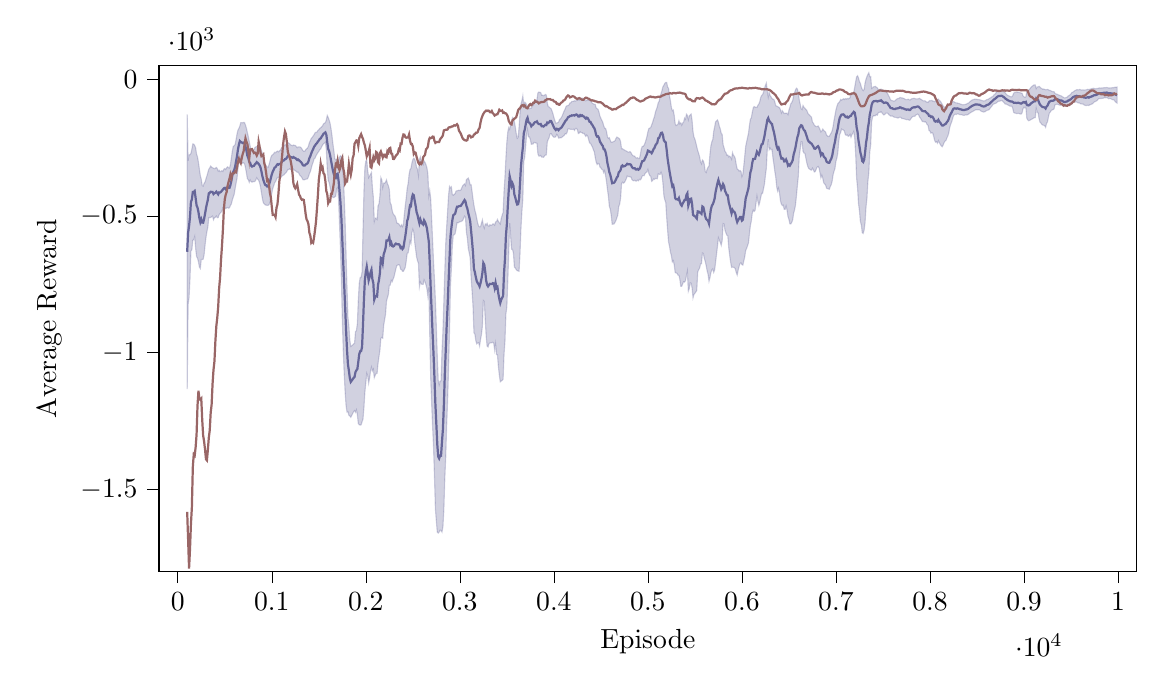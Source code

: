 % This file was created by tikzplotlib v0.9.1.
\begin{tikzpicture}

\definecolor{color0}{rgb}{1,0.498,0.055}
\definecolor{color1}{rgb}{0.122,0.467,0.706}

\begin{axis}[
compat=newest,
tick align=outside,
tick pos=left,
x grid style={white!69.02!black},
xmin=-200.00, xmax=10200.00,
xtick style={color=black},
y grid style={white!69.02!black},
ymin=-1800.00, ymax=50.00,
ytick style={color=black},
scaled y ticks=true,
scaled y ticks=base 10:-3,
width=14cm,
height=8cm,
xlabel=Episode,
ylabel=Average Reward,
%y label style={at={(-0.2,0.5)}}
]

\path [draw=blue!20!gray, fill=blue!20!gray, opacity=0.3]
(axis cs:100,-1133.169)
--(axis cs:100,-127.545)
--(axis cs:110,-297.374)
--(axis cs:120,-275.352)
--(axis cs:130,-275.11)
--(axis cs:140,-269.884)
--(axis cs:150,-254.268)
--(axis cs:160,-235.423)
--(axis cs:170,-236.144)
--(axis cs:180,-241.521)
--(axis cs:190,-249.69)
--(axis cs:200,-273.408)
--(axis cs:210,-282.822)
--(axis cs:220,-303.367)
--(axis cs:230,-328.276)
--(axis cs:240,-351.996)
--(axis cs:250,-364.967)
--(axis cs:260,-387.718)
--(axis cs:270,-390.12)
--(axis cs:280,-379.362)
--(axis cs:290,-375.341)
--(axis cs:300,-363.221)
--(axis cs:310,-352.447)
--(axis cs:320,-340.072)
--(axis cs:330,-327.947)
--(axis cs:340,-323.763)
--(axis cs:350,-316.632)
--(axis cs:360,-320.535)
--(axis cs:370,-322.683)
--(axis cs:380,-324.754)
--(axis cs:390,-326.12)
--(axis cs:400,-324.567)
--(axis cs:410,-321.623)
--(axis cs:420,-325.75)
--(axis cs:430,-335.15)
--(axis cs:440,-331.695)
--(axis cs:450,-337.098)
--(axis cs:460,-335.845)
--(axis cs:470,-333.054)
--(axis cs:480,-336.47)
--(axis cs:490,-327.984)
--(axis cs:500,-325.65)
--(axis cs:510,-329.182)
--(axis cs:520,-322.907)
--(axis cs:530,-319.423)
--(axis cs:540,-322.976)
--(axis cs:550,-323.659)
--(axis cs:560,-311.369)
--(axis cs:570,-286.796)
--(axis cs:580,-262.156)
--(axis cs:590,-244.73)
--(axis cs:600,-242.413)
--(axis cs:610,-237.607)
--(axis cs:620,-219.675)
--(axis cs:630,-199.273)
--(axis cs:640,-185.08)
--(axis cs:650,-179.031)
--(axis cs:660,-170.239)
--(axis cs:670,-157.362)
--(axis cs:680,-157.366)
--(axis cs:690,-158.446)
--(axis cs:700,-156.941)
--(axis cs:710,-157.33)
--(axis cs:720,-166.291)
--(axis cs:730,-177.758)
--(axis cs:740,-193.726)
--(axis cs:750,-208.329)
--(axis cs:760,-226.282)
--(axis cs:770,-243.15)
--(axis cs:780,-256.831)
--(axis cs:790,-261.347)
--(axis cs:800,-259.869)
--(axis cs:810,-257.168)
--(axis cs:820,-248.515)
--(axis cs:830,-246.564)
--(axis cs:840,-244.93)
--(axis cs:850,-245.417)
--(axis cs:860,-248.625)
--(axis cs:870,-249.589)
--(axis cs:880,-250.397)
--(axis cs:890,-259.113)
--(axis cs:900,-271.535)
--(axis cs:910,-282.901)
--(axis cs:920,-300.032)
--(axis cs:930,-312.46)
--(axis cs:940,-313.901)
--(axis cs:950,-322.1)
--(axis cs:960,-322.326)
--(axis cs:970,-311.788)
--(axis cs:980,-299.188)
--(axis cs:990,-285.139)
--(axis cs:1000,-277.426)
--(axis cs:1010,-274.973)
--(axis cs:1020,-271.099)
--(axis cs:1030,-266.128)
--(axis cs:1040,-267.959)
--(axis cs:1050,-264.028)
--(axis cs:1060,-261.87)
--(axis cs:1070,-264.639)
--(axis cs:1080,-261.139)
--(axis cs:1090,-258.304)
--(axis cs:1100,-252.934)
--(axis cs:1110,-247.569)
--(axis cs:1120,-242.921)
--(axis cs:1130,-242.666)
--(axis cs:1140,-238.287)
--(axis cs:1150,-239.526)
--(axis cs:1160,-235.916)
--(axis cs:1170,-230.288)
--(axis cs:1180,-232.599)
--(axis cs:1190,-235.061)
--(axis cs:1200,-239.065)
--(axis cs:1210,-240.485)
--(axis cs:1220,-242.036)
--(axis cs:1230,-239.412)
--(axis cs:1240,-240.841)
--(axis cs:1250,-241.121)
--(axis cs:1260,-245.008)
--(axis cs:1270,-249.703)
--(axis cs:1280,-246.466)
--(axis cs:1290,-246.572)
--(axis cs:1300,-246.461)
--(axis cs:1310,-249.053)
--(axis cs:1320,-253.558)
--(axis cs:1330,-259.74)
--(axis cs:1340,-262.387)
--(axis cs:1350,-262.784)
--(axis cs:1360,-256.904)
--(axis cs:1370,-253.716)
--(axis cs:1380,-250.333)
--(axis cs:1390,-243.475)
--(axis cs:1400,-230.167)
--(axis cs:1410,-223.467)
--(axis cs:1420,-215.071)
--(axis cs:1430,-212.074)
--(axis cs:1440,-206.407)
--(axis cs:1450,-201.999)
--(axis cs:1460,-195.157)
--(axis cs:1470,-192.552)
--(axis cs:1480,-192.449)
--(axis cs:1490,-186.486)
--(axis cs:1500,-183.54)
--(axis cs:1510,-178.635)
--(axis cs:1520,-176.473)
--(axis cs:1530,-173.053)
--(axis cs:1540,-168.781)
--(axis cs:1550,-162.121)
--(axis cs:1560,-159.726)
--(axis cs:1570,-157.562)
--(axis cs:1580,-147.132)
--(axis cs:1590,-131.538)
--(axis cs:1600,-138.569)
--(axis cs:1610,-147.704)
--(axis cs:1620,-160.105)
--(axis cs:1630,-179.719)
--(axis cs:1640,-204.204)
--(axis cs:1650,-234.613)
--(axis cs:1660,-260.115)
--(axis cs:1670,-289.956)
--(axis cs:1680,-294.264)
--(axis cs:1690,-291.806)
--(axis cs:1700,-293.654)
--(axis cs:1710,-301.167)
--(axis cs:1720,-284.236)
--(axis cs:1730,-278.84)
--(axis cs:1740,-281.981)
--(axis cs:1750,-298.161)
--(axis cs:1760,-351.233)
--(axis cs:1770,-425.679)
--(axis cs:1780,-519.894)
--(axis cs:1790,-640.328)
--(axis cs:1800,-761.394)
--(axis cs:1810,-869.831)
--(axis cs:1820,-902.365)
--(axis cs:1830,-954.387)
--(axis cs:1840,-977.026)
--(axis cs:1850,-974.355)
--(axis cs:1860,-971.618)
--(axis cs:1870,-967.687)
--(axis cs:1880,-965.656)
--(axis cs:1890,-923.157)
--(axis cs:1900,-918.902)
--(axis cs:1910,-893.068)
--(axis cs:1920,-807.791)
--(axis cs:1930,-746.205)
--(axis cs:1940,-724.246)
--(axis cs:1950,-723.946)
--(axis cs:1960,-704.747)
--(axis cs:1970,-552.706)
--(axis cs:1980,-410.361)
--(axis cs:1990,-322.646)
--(axis cs:2000,-297.957)
--(axis cs:2010,-294.459)
--(axis cs:2020,-332.292)
--(axis cs:2030,-358.977)
--(axis cs:2040,-352.532)
--(axis cs:2050,-346.626)
--(axis cs:2060,-340.137)
--(axis cs:2070,-394.755)
--(axis cs:2080,-430.381)
--(axis cs:2090,-519.258)
--(axis cs:2100,-506.851)
--(axis cs:2110,-508.173)
--(axis cs:2120,-511.916)
--(axis cs:2130,-462.608)
--(axis cs:2140,-454.457)
--(axis cs:2150,-425.072)
--(axis cs:2160,-358.637)
--(axis cs:2170,-366.594)
--(axis cs:2180,-395.313)
--(axis cs:2190,-379.004)
--(axis cs:2200,-379.62)
--(axis cs:2210,-375.076)
--(axis cs:2220,-367.066)
--(axis cs:2230,-381.082)
--(axis cs:2240,-388.138)
--(axis cs:2250,-401.852)
--(axis cs:2260,-451.63)
--(axis cs:2270,-457.973)
--(axis cs:2280,-478.3)
--(axis cs:2290,-491.286)
--(axis cs:2300,-495.729)
--(axis cs:2310,-499.384)
--(axis cs:2320,-508.259)
--(axis cs:2330,-525.24)
--(axis cs:2340,-525.974)
--(axis cs:2350,-528.109)
--(axis cs:2360,-533.188)
--(axis cs:2370,-538.121)
--(axis cs:2380,-531.671)
--(axis cs:2390,-538.48)
--(axis cs:2400,-530.028)
--(axis cs:2410,-492.12)
--(axis cs:2420,-460.599)
--(axis cs:2430,-432.199)
--(axis cs:2440,-398.091)
--(axis cs:2450,-380.752)
--(axis cs:2460,-347.579)
--(axis cs:2470,-329.876)
--(axis cs:2480,-324.82)
--(axis cs:2490,-305.767)
--(axis cs:2500,-292.89)
--(axis cs:2510,-287.858)
--(axis cs:2520,-291.374)
--(axis cs:2530,-302.586)
--(axis cs:2540,-321.006)
--(axis cs:2550,-328.097)
--(axis cs:2560,-350.758)
--(axis cs:2570,-292.743)
--(axis cs:2580,-283.241)
--(axis cs:2590,-297.336)
--(axis cs:2600,-305.053)
--(axis cs:2610,-311.59)
--(axis cs:2620,-297.802)
--(axis cs:2630,-303.118)
--(axis cs:2640,-311.602)
--(axis cs:2650,-323.289)
--(axis cs:2660,-344.636)
--(axis cs:2670,-425.116)
--(axis cs:2680,-406.955)
--(axis cs:2690,-435.354)
--(axis cs:2700,-508.201)
--(axis cs:2710,-585.99)
--(axis cs:2720,-664.016)
--(axis cs:2730,-730.084)
--(axis cs:2740,-806.779)
--(axis cs:2750,-904.323)
--(axis cs:2760,-1012.392)
--(axis cs:2770,-1101.023)
--(axis cs:2780,-1117.601)
--(axis cs:2790,-1103.648)
--(axis cs:2800,-1102.491)
--(axis cs:2810,-995.582)
--(axis cs:2820,-922.233)
--(axis cs:2830,-810.963)
--(axis cs:2840,-702.029)
--(axis cs:2850,-600.516)
--(axis cs:2860,-537.558)
--(axis cs:2870,-480.431)
--(axis cs:2880,-423.343)
--(axis cs:2890,-390.885)
--(axis cs:2900,-396.464)
--(axis cs:2910,-392.738)
--(axis cs:2920,-421.014)
--(axis cs:2930,-423.387)
--(axis cs:2940,-419.87)
--(axis cs:2950,-417.669)
--(axis cs:2960,-407.978)
--(axis cs:2970,-407.047)
--(axis cs:2980,-406.488)
--(axis cs:2990,-404.84)
--(axis cs:3000,-406.261)
--(axis cs:3010,-404.337)
--(axis cs:3020,-396.908)
--(axis cs:3030,-388.695)
--(axis cs:3040,-384.837)
--(axis cs:3050,-381.839)
--(axis cs:3060,-387.613)
--(axis cs:3070,-365.76)
--(axis cs:3080,-363.312)
--(axis cs:3090,-360.34)
--(axis cs:3100,-370.072)
--(axis cs:3110,-385.447)
--(axis cs:3120,-384.528)
--(axis cs:3130,-409.547)
--(axis cs:3140,-436.439)
--(axis cs:3150,-459.396)
--(axis cs:3160,-478.786)
--(axis cs:3170,-490.433)
--(axis cs:3180,-508.949)
--(axis cs:3190,-525.709)
--(axis cs:3200,-536.092)
--(axis cs:3210,-539.05)
--(axis cs:3220,-538.572)
--(axis cs:3230,-525.347)
--(axis cs:3240,-513.559)
--(axis cs:3250,-533.838)
--(axis cs:3260,-543.799)
--(axis cs:3270,-528.529)
--(axis cs:3280,-532.166)
--(axis cs:3290,-526.14)
--(axis cs:3300,-535.238)
--(axis cs:3310,-536.661)
--(axis cs:3320,-531.294)
--(axis cs:3330,-533.103)
--(axis cs:3340,-533.014)
--(axis cs:3350,-528.551)
--(axis cs:3360,-528.712)
--(axis cs:3370,-533.054)
--(axis cs:3380,-521.193)
--(axis cs:3390,-520.153)
--(axis cs:3400,-511.881)
--(axis cs:3410,-519.005)
--(axis cs:3420,-523.97)
--(axis cs:3430,-528.851)
--(axis cs:3440,-508.955)
--(axis cs:3450,-496.629)
--(axis cs:3460,-486.566)
--(axis cs:3470,-409.45)
--(axis cs:3480,-356.111)
--(axis cs:3490,-286.052)
--(axis cs:3500,-228.165)
--(axis cs:3510,-191.744)
--(axis cs:3520,-175.482)
--(axis cs:3530,-181.757)
--(axis cs:3540,-164.731)
--(axis cs:3550,-157.765)
--(axis cs:3560,-139.178)
--(axis cs:3570,-143.491)
--(axis cs:3580,-154.038)
--(axis cs:3590,-174.037)
--(axis cs:3600,-197.276)
--(axis cs:3610,-215.135)
--(axis cs:3620,-211.811)
--(axis cs:3630,-173.52)
--(axis cs:3640,-121.828)
--(axis cs:3650,-89.26)
--(axis cs:3660,-77.417)
--(axis cs:3670,-59.73)
--(axis cs:3680,-93.28)
--(axis cs:3690,-82.917)
--(axis cs:3700,-85.378)
--(axis cs:3710,-92.293)
--(axis cs:3720,-96.616)
--(axis cs:3730,-102.449)
--(axis cs:3740,-106.399)
--(axis cs:3750,-105.273)
--(axis cs:3760,-104.66)
--(axis cs:3770,-96.369)
--(axis cs:3780,-94.095)
--(axis cs:3790,-88.216)
--(axis cs:3800,-80.813)
--(axis cs:3810,-78.733)
--(axis cs:3820,-73.645)
--(axis cs:3830,-48.901)
--(axis cs:3840,-45.702)
--(axis cs:3850,-46.459)
--(axis cs:3860,-47.407)
--(axis cs:3870,-57.669)
--(axis cs:3880,-56.813)
--(axis cs:3890,-58.98)
--(axis cs:3900,-57.289)
--(axis cs:3910,-54.453)
--(axis cs:3920,-56.923)
--(axis cs:3930,-85.767)
--(axis cs:3940,-98.689)
--(axis cs:3950,-100.273)
--(axis cs:3960,-104.152)
--(axis cs:3970,-106.174)
--(axis cs:3980,-114.503)
--(axis cs:3990,-124.649)
--(axis cs:4000,-137.933)
--(axis cs:4010,-149.282)
--(axis cs:4020,-159.279)
--(axis cs:4030,-159.257)
--(axis cs:4040,-157.84)
--(axis cs:4050,-155.582)
--(axis cs:4060,-146.341)
--(axis cs:4070,-143.72)
--(axis cs:4080,-138.785)
--(axis cs:4090,-131.921)
--(axis cs:4100,-122.715)
--(axis cs:4110,-114.533)
--(axis cs:4120,-107.643)
--(axis cs:4130,-98.52)
--(axis cs:4140,-95.852)
--(axis cs:4150,-95.232)
--(axis cs:4160,-93.058)
--(axis cs:4170,-85.889)
--(axis cs:4180,-85.011)
--(axis cs:4190,-79.968)
--(axis cs:4200,-79.852)
--(axis cs:4210,-79.259)
--(axis cs:4220,-77.505)
--(axis cs:4230,-78.803)
--(axis cs:4240,-76.51)
--(axis cs:4250,-75.902)
--(axis cs:4260,-73.643)
--(axis cs:4270,-75.049)
--(axis cs:4280,-69.637)
--(axis cs:4290,-72.326)
--(axis cs:4300,-67.837)
--(axis cs:4310,-70.182)
--(axis cs:4320,-73.961)
--(axis cs:4330,-76.913)
--(axis cs:4340,-77.887)
--(axis cs:4350,-75.434)
--(axis cs:4360,-75.025)
--(axis cs:4370,-74.472)
--(axis cs:4380,-76.65)
--(axis cs:4390,-76.534)
--(axis cs:4400,-83.755)
--(axis cs:4410,-86.516)
--(axis cs:4420,-88.806)
--(axis cs:4430,-90.819)
--(axis cs:4440,-90.855)
--(axis cs:4450,-104.092)
--(axis cs:4460,-106.542)
--(axis cs:4470,-108.885)
--(axis cs:4480,-119.032)
--(axis cs:4490,-133.713)
--(axis cs:4500,-141.703)
--(axis cs:4510,-148.707)
--(axis cs:4520,-156.083)
--(axis cs:4530,-168.738)
--(axis cs:4540,-177.894)
--(axis cs:4550,-178.616)
--(axis cs:4560,-189.741)
--(axis cs:4570,-209.496)
--(axis cs:4580,-215.236)
--(axis cs:4590,-212.798)
--(axis cs:4600,-222.264)
--(axis cs:4610,-229.739)
--(axis cs:4620,-229.232)
--(axis cs:4630,-227.5)
--(axis cs:4640,-226.314)
--(axis cs:4650,-223.512)
--(axis cs:4660,-216.108)
--(axis cs:4670,-210.425)
--(axis cs:4680,-212.399)
--(axis cs:4690,-214.378)
--(axis cs:4700,-216.878)
--(axis cs:4710,-227.995)
--(axis cs:4720,-253.41)
--(axis cs:4730,-252.547)
--(axis cs:4740,-256.542)
--(axis cs:4750,-257.275)
--(axis cs:4760,-260.34)
--(axis cs:4770,-261.055)
--(axis cs:4780,-263.57)
--(axis cs:4790,-265.622)
--(axis cs:4800,-265.336)
--(axis cs:4810,-263.477)
--(axis cs:4820,-267.255)
--(axis cs:4830,-274.489)
--(axis cs:4840,-278.368)
--(axis cs:4850,-279.521)
--(axis cs:4860,-280.377)
--(axis cs:4870,-286.141)
--(axis cs:4880,-287.091)
--(axis cs:4890,-286.101)
--(axis cs:4900,-289.269)
--(axis cs:4910,-289.141)
--(axis cs:4920,-274.219)
--(axis cs:4930,-253.955)
--(axis cs:4940,-244.683)
--(axis cs:4950,-244.317)
--(axis cs:4960,-240.149)
--(axis cs:4970,-231.721)
--(axis cs:4980,-220.913)
--(axis cs:4990,-208.375)
--(axis cs:5000,-191.17)
--(axis cs:5010,-179.065)
--(axis cs:5020,-177.497)
--(axis cs:5030,-175.345)
--(axis cs:5040,-166.142)
--(axis cs:5050,-156.98)
--(axis cs:5060,-144.798)
--(axis cs:5070,-135.778)
--(axis cs:5080,-118.938)
--(axis cs:5090,-109.507)
--(axis cs:5100,-99.093)
--(axis cs:5110,-84.969)
--(axis cs:5120,-79.449)
--(axis cs:5130,-60.79)
--(axis cs:5140,-51.506)
--(axis cs:5150,-40.236)
--(axis cs:5160,-25.99)
--(axis cs:5170,-20.88)
--(axis cs:5180,-13.336)
--(axis cs:5190,-10.398)
--(axis cs:5200,-10.124)
--(axis cs:5210,-27.676)
--(axis cs:5220,-31.769)
--(axis cs:5230,-59.695)
--(axis cs:5240,-78.493)
--(axis cs:5250,-101.998)
--(axis cs:5260,-114.181)
--(axis cs:5270,-111.471)
--(axis cs:5280,-130.874)
--(axis cs:5290,-161.23)
--(axis cs:5300,-168.404)
--(axis cs:5310,-166.359)
--(axis cs:5320,-163.366)
--(axis cs:5330,-150.957)
--(axis cs:5340,-162.106)
--(axis cs:5350,-158.317)
--(axis cs:5360,-167.014)
--(axis cs:5370,-159.203)
--(axis cs:5380,-156.035)
--(axis cs:5390,-140.456)
--(axis cs:5400,-145.261)
--(axis cs:5410,-126.504)
--(axis cs:5420,-130.684)
--(axis cs:5430,-146.976)
--(axis cs:5440,-133.199)
--(axis cs:5450,-129.343)
--(axis cs:5460,-126.317)
--(axis cs:5470,-149.172)
--(axis cs:5480,-190.466)
--(axis cs:5490,-210.077)
--(axis cs:5500,-218.042)
--(axis cs:5510,-231.004)
--(axis cs:5520,-245.691)
--(axis cs:5530,-260.059)
--(axis cs:5540,-270.144)
--(axis cs:5550,-282.508)
--(axis cs:5560,-300.758)
--(axis cs:5570,-308.373)
--(axis cs:5580,-294.326)
--(axis cs:5590,-298.039)
--(axis cs:5600,-310.385)
--(axis cs:5610,-335.962)
--(axis cs:5620,-340.109)
--(axis cs:5630,-328.031)
--(axis cs:5640,-320.702)
--(axis cs:5650,-316.215)
--(axis cs:5660,-274.045)
--(axis cs:5670,-243.051)
--(axis cs:5680,-228.155)
--(axis cs:5690,-219.755)
--(axis cs:5700,-189.608)
--(axis cs:5710,-173.315)
--(axis cs:5720,-154.249)
--(axis cs:5730,-151.127)
--(axis cs:5740,-147.823)
--(axis cs:5750,-155.852)
--(axis cs:5760,-171.18)
--(axis cs:5770,-180.612)
--(axis cs:5780,-196.506)
--(axis cs:5790,-199.996)
--(axis cs:5800,-238.325)
--(axis cs:5810,-249.381)
--(axis cs:5820,-262.757)
--(axis cs:5830,-266.952)
--(axis cs:5840,-276.911)
--(axis cs:5850,-276.102)
--(axis cs:5860,-283.136)
--(axis cs:5870,-280.269)
--(axis cs:5880,-284.187)
--(axis cs:5890,-291.238)
--(axis cs:5900,-267.594)
--(axis cs:5910,-277.777)
--(axis cs:5920,-280.465)
--(axis cs:5930,-290.312)
--(axis cs:5940,-311.576)
--(axis cs:5950,-327.318)
--(axis cs:5960,-329.826)
--(axis cs:5970,-335.028)
--(axis cs:5980,-332.663)
--(axis cs:5990,-335.575)
--(axis cs:6000,-355.091)
--(axis cs:6010,-346.828)
--(axis cs:6020,-315.388)
--(axis cs:6030,-280.367)
--(axis cs:6040,-244.704)
--(axis cs:6050,-228.008)
--(axis cs:6060,-212.119)
--(axis cs:6070,-196.156)
--(axis cs:6080,-167.837)
--(axis cs:6090,-145.083)
--(axis cs:6100,-139.923)
--(axis cs:6110,-120.243)
--(axis cs:6120,-103.965)
--(axis cs:6130,-98.609)
--(axis cs:6140,-100.776)
--(axis cs:6150,-101.547)
--(axis cs:6160,-101.949)
--(axis cs:6170,-94.075)
--(axis cs:6180,-89.485)
--(axis cs:6190,-80.5)
--(axis cs:6200,-65.208)
--(axis cs:6210,-57.953)
--(axis cs:6220,-55.03)
--(axis cs:6230,-46.315)
--(axis cs:6240,-32.414)
--(axis cs:6250,-21.334)
--(axis cs:6260,-12.567)
--(axis cs:6270,-41.017)
--(axis cs:6280,-64.059)
--(axis cs:6290,-46.85)
--(axis cs:6300,-58.622)
--(axis cs:6310,-63.334)
--(axis cs:6320,-69.033)
--(axis cs:6330,-71.965)
--(axis cs:6340,-72.32)
--(axis cs:6350,-81.655)
--(axis cs:6360,-96.199)
--(axis cs:6370,-96.81)
--(axis cs:6380,-99.05)
--(axis cs:6390,-100.69)
--(axis cs:6400,-103.001)
--(axis cs:6410,-110.458)
--(axis cs:6420,-122.052)
--(axis cs:6430,-114.08)
--(axis cs:6440,-119.048)
--(axis cs:6450,-124.274)
--(axis cs:6460,-123.435)
--(axis cs:6470,-123.021)
--(axis cs:6480,-123.42)
--(axis cs:6490,-128.371)
--(axis cs:6500,-111.496)
--(axis cs:6510,-101.467)
--(axis cs:6520,-88.567)
--(axis cs:6530,-84.072)
--(axis cs:6540,-76.653)
--(axis cs:6550,-59.655)
--(axis cs:6560,-48.26)
--(axis cs:6570,-37.476)
--(axis cs:6580,-31.611)
--(axis cs:6590,-34.549)
--(axis cs:6600,-47.576)
--(axis cs:6610,-74.192)
--(axis cs:6620,-90.06)
--(axis cs:6630,-107.359)
--(axis cs:6640,-109.965)
--(axis cs:6650,-95.015)
--(axis cs:6660,-101.448)
--(axis cs:6670,-104.696)
--(axis cs:6680,-109.07)
--(axis cs:6690,-112.482)
--(axis cs:6700,-121.445)
--(axis cs:6710,-128.188)
--(axis cs:6720,-129.43)
--(axis cs:6730,-134.951)
--(axis cs:6740,-136.993)
--(axis cs:6750,-155.035)
--(axis cs:6760,-159.745)
--(axis cs:6770,-166.723)
--(axis cs:6780,-169.999)
--(axis cs:6790,-172.32)
--(axis cs:6800,-171.705)
--(axis cs:6810,-169.809)
--(axis cs:6820,-174.861)
--(axis cs:6830,-182.505)
--(axis cs:6840,-191.445)
--(axis cs:6850,-188.096)
--(axis cs:6860,-180.943)
--(axis cs:6870,-185.749)
--(axis cs:6880,-189.247)
--(axis cs:6890,-191.827)
--(axis cs:6900,-202.8)
--(axis cs:6910,-206.537)
--(axis cs:6920,-208.391)
--(axis cs:6930,-207.324)
--(axis cs:6940,-200.907)
--(axis cs:6950,-195.461)
--(axis cs:6960,-187.317)
--(axis cs:6970,-170.992)
--(axis cs:6980,-148.467)
--(axis cs:6990,-130.646)
--(axis cs:7000,-111.198)
--(axis cs:7010,-98.581)
--(axis cs:7020,-87.845)
--(axis cs:7030,-84.689)
--(axis cs:7040,-80.192)
--(axis cs:7050,-72.851)
--(axis cs:7060,-75.438)
--(axis cs:7070,-72.776)
--(axis cs:7080,-70.197)
--(axis cs:7090,-73.17)
--(axis cs:7100,-69.682)
--(axis cs:7110,-71.681)
--(axis cs:7120,-68.838)
--(axis cs:7130,-70.831)
--(axis cs:7140,-68.199)
--(axis cs:7150,-66.554)
--(axis cs:7160,-53.84)
--(axis cs:7170,-49.56)
--(axis cs:7180,-49.072)
--(axis cs:7190,-47.059)
--(axis cs:7200,-27.215)
--(axis cs:7210,-7.473)
--(axis cs:7220,10.532)
--(axis cs:7230,14.071)
--(axis cs:7240,6.144)
--(axis cs:7250,-7.135)
--(axis cs:7260,-13.675)
--(axis cs:7270,-27.323)
--(axis cs:7280,-35.83)
--(axis cs:7290,-40.66)
--(axis cs:7300,-36.334)
--(axis cs:7310,-12.158)
--(axis cs:7320,1.47)
--(axis cs:7330,11.09)
--(axis cs:7340,18.923)
--(axis cs:7350,25.121)
--(axis cs:7360,10.105)
--(axis cs:7370,11.067)
--(axis cs:7380,-32.147)
--(axis cs:7390,-29.851)
--(axis cs:7400,-26.707)
--(axis cs:7410,-25.784)
--(axis cs:7420,-24.878)
--(axis cs:7430,-28.528)
--(axis cs:7440,-30.176)
--(axis cs:7450,-36.841)
--(axis cs:7460,-36.171)
--(axis cs:7470,-35.41)
--(axis cs:7480,-34.725)
--(axis cs:7490,-36.698)
--(axis cs:7500,-38.809)
--(axis cs:7510,-41.594)
--(axis cs:7520,-42.187)
--(axis cs:7530,-44.791)
--(axis cs:7540,-47.088)
--(axis cs:7550,-51.605)
--(axis cs:7560,-59.09)
--(axis cs:7570,-64.765)
--(axis cs:7580,-73.887)
--(axis cs:7590,-76.531)
--(axis cs:7600,-77.075)
--(axis cs:7610,-78.423)
--(axis cs:7620,-78.661)
--(axis cs:7630,-77.437)
--(axis cs:7640,-73.351)
--(axis cs:7650,-70.994)
--(axis cs:7660,-68.969)
--(axis cs:7670,-68.717)
--(axis cs:7680,-65.482)
--(axis cs:7690,-66.001)
--(axis cs:7700,-67.656)
--(axis cs:7710,-67.435)
--(axis cs:7720,-69.017)
--(axis cs:7730,-70.568)
--(axis cs:7740,-73.159)
--(axis cs:7750,-73.505)
--(axis cs:7760,-72.949)
--(axis cs:7770,-71.73)
--(axis cs:7780,-74.12)
--(axis cs:7790,-74.717)
--(axis cs:7800,-71.359)
--(axis cs:7810,-69.791)
--(axis cs:7820,-69.537)
--(axis cs:7830,-68.463)
--(axis cs:7840,-69.709)
--(axis cs:7850,-70.681)
--(axis cs:7860,-70.639)
--(axis cs:7870,-70.613)
--(axis cs:7880,-69.877)
--(axis cs:7890,-68.436)
--(axis cs:7900,-71.376)
--(axis cs:7910,-73.301)
--(axis cs:7920,-76.162)
--(axis cs:7930,-77.967)
--(axis cs:7940,-77.646)
--(axis cs:7950,-78.01)
--(axis cs:7960,-81.956)
--(axis cs:7970,-82.219)
--(axis cs:7980,-83.503)
--(axis cs:7990,-78.813)
--(axis cs:8000,-76.594)
--(axis cs:8010,-77.731)
--(axis cs:8020,-76.004)
--(axis cs:8030,-79.236)
--(axis cs:8040,-78.53)
--(axis cs:8050,-80.853)
--(axis cs:8060,-78.355)
--(axis cs:8070,-76.01)
--(axis cs:8080,-74.286)
--(axis cs:8090,-71.482)
--(axis cs:8100,-76.895)
--(axis cs:8110,-78.541)
--(axis cs:8120,-84.463)
--(axis cs:8130,-90.149)
--(axis cs:8140,-96.285)
--(axis cs:8150,-100.668)
--(axis cs:8160,-101.31)
--(axis cs:8170,-99.489)
--(axis cs:8180,-97.172)
--(axis cs:8190,-96.708)
--(axis cs:8200,-92.395)
--(axis cs:8210,-90.191)
--(axis cs:8220,-87.355)
--(axis cs:8230,-84.434)
--(axis cs:8240,-81.416)
--(axis cs:8250,-80.706)
--(axis cs:8260,-82.184)
--(axis cs:8270,-84.539)
--(axis cs:8280,-85.419)
--(axis cs:8290,-85.349)
--(axis cs:8300,-87.253)
--(axis cs:8310,-87.315)
--(axis cs:8320,-89.13)
--(axis cs:8330,-90.045)
--(axis cs:8340,-91.619)
--(axis cs:8350,-92.411)
--(axis cs:8360,-91.871)
--(axis cs:8370,-91.495)
--(axis cs:8380,-90.71)
--(axis cs:8390,-89.299)
--(axis cs:8400,-86.945)
--(axis cs:8410,-86.18)
--(axis cs:8420,-82.409)
--(axis cs:8430,-79.802)
--(axis cs:8440,-76.707)
--(axis cs:8450,-74.566)
--(axis cs:8460,-73.387)
--(axis cs:8470,-72.185)
--(axis cs:8480,-71.613)
--(axis cs:8490,-71.437)
--(axis cs:8500,-72.732)
--(axis cs:8510,-72.863)
--(axis cs:8520,-73.42)
--(axis cs:8530,-74.038)
--(axis cs:8540,-74.884)
--(axis cs:8550,-76.619)
--(axis cs:8560,-77.231)
--(axis cs:8570,-78.507)
--(axis cs:8580,-77.84)
--(axis cs:8590,-77.437)
--(axis cs:8600,-73.928)
--(axis cs:8610,-73.03)
--(axis cs:8620,-71.942)
--(axis cs:8630,-69.059)
--(axis cs:8640,-67.602)
--(axis cs:8650,-65.078)
--(axis cs:8660,-62.933)
--(axis cs:8670,-61.397)
--(axis cs:8680,-56.581)
--(axis cs:8690,-53.746)
--(axis cs:8700,-49.77)
--(axis cs:8710,-44.873)
--(axis cs:8720,-42.649)
--(axis cs:8730,-41.635)
--(axis cs:8740,-41.534)
--(axis cs:8750,-41.41)
--(axis cs:8760,-41.821)
--(axis cs:8770,-42.458)
--(axis cs:8780,-44.338)
--(axis cs:8790,-45.266)
--(axis cs:8800,-48.269)
--(axis cs:8810,-52.792)
--(axis cs:8820,-56.211)
--(axis cs:8830,-58.86)
--(axis cs:8840,-59.594)
--(axis cs:8850,-61.439)
--(axis cs:8860,-62.945)
--(axis cs:8870,-62.919)
--(axis cs:8880,-58.93)
--(axis cs:8890,-49.769)
--(axis cs:8900,-47.435)
--(axis cs:8910,-46.571)
--(axis cs:8920,-46.809)
--(axis cs:8930,-46.459)
--(axis cs:8940,-45.903)
--(axis cs:8950,-47.083)
--(axis cs:8960,-48.452)
--(axis cs:8970,-49.528)
--(axis cs:8980,-50.373)
--(axis cs:8990,-59.892)
--(axis cs:9000,-63.262)
--(axis cs:9010,-64.94)
--(axis cs:9020,-63.118)
--(axis cs:9030,-43.135)
--(axis cs:9040,-40.787)
--(axis cs:9050,-38.545)
--(axis cs:9060,-35.577)
--(axis cs:9070,-30.415)
--(axis cs:9080,-26.271)
--(axis cs:9090,-23.665)
--(axis cs:9100,-20.715)
--(axis cs:9110,-19.307)
--(axis cs:9120,-19.42)
--(axis cs:9130,-33.132)
--(axis cs:9140,-26.963)
--(axis cs:9150,-26.965)
--(axis cs:9160,-24.715)
--(axis cs:9170,-27.206)
--(axis cs:9180,-31.187)
--(axis cs:9190,-32.983)
--(axis cs:9200,-35.393)
--(axis cs:9210,-34.505)
--(axis cs:9220,-35.991)
--(axis cs:9230,-37.202)
--(axis cs:9240,-36.909)
--(axis cs:9250,-35.91)
--(axis cs:9260,-37.178)
--(axis cs:9270,-39.86)
--(axis cs:9280,-39.627)
--(axis cs:9290,-42.01)
--(axis cs:9300,-43.515)
--(axis cs:9310,-44.503)
--(axis cs:9320,-44.576)
--(axis cs:9330,-50.568)
--(axis cs:9340,-52.358)
--(axis cs:9350,-53.537)
--(axis cs:9360,-54.968)
--(axis cs:9370,-56.788)
--(axis cs:9380,-57.613)
--(axis cs:9390,-59.324)
--(axis cs:9400,-60.115)
--(axis cs:9410,-63.04)
--(axis cs:9420,-64.794)
--(axis cs:9430,-67.089)
--(axis cs:9440,-66.587)
--(axis cs:9450,-65.21)
--(axis cs:9460,-64.338)
--(axis cs:9470,-60.045)
--(axis cs:9480,-58.275)
--(axis cs:9490,-55.705)
--(axis cs:9500,-52.145)
--(axis cs:9510,-47.219)
--(axis cs:9520,-45.979)
--(axis cs:9530,-43.335)
--(axis cs:9540,-40.731)
--(axis cs:9550,-39.363)
--(axis cs:9560,-36.943)
--(axis cs:9570,-37.28)
--(axis cs:9580,-37.846)
--(axis cs:9590,-35.966)
--(axis cs:9600,-36.837)
--(axis cs:9610,-38.348)
--(axis cs:9620,-38.012)
--(axis cs:9630,-37.825)
--(axis cs:9640,-38.604)
--(axis cs:9650,-37.885)
--(axis cs:9660,-37.539)
--(axis cs:9670,-36.473)
--(axis cs:9680,-35.312)
--(axis cs:9690,-36.964)
--(axis cs:9700,-35.494)
--(axis cs:9710,-34.5)
--(axis cs:9720,-33.257)
--(axis cs:9730,-32.639)
--(axis cs:9740,-31.791)
--(axis cs:9750,-32.74)
--(axis cs:9760,-33.987)
--(axis cs:9770,-32.897)
--(axis cs:9780,-32.7)
--(axis cs:9790,-31.99)
--(axis cs:9800,-30.652)
--(axis cs:9810,-30.96)
--(axis cs:9820,-31.176)
--(axis cs:9830,-30.394)
--(axis cs:9840,-30.753)
--(axis cs:9850,-29.596)
--(axis cs:9860,-29.846)
--(axis cs:9870,-29.662)
--(axis cs:9880,-28.939)
--(axis cs:9890,-29.702)
--(axis cs:9900,-30.858)
--(axis cs:9910,-30.849)
--(axis cs:9920,-30.443)
--(axis cs:9930,-30.685)
--(axis cs:9940,-29.231)
--(axis cs:9950,-30.144)
--(axis cs:9960,-28.551)
--(axis cs:9970,-28.047)
--(axis cs:9980,-28.227)
--(axis cs:9990,-27.209)
--(axis cs:9990,-86.028)
--(axis cs:9990,-86.028)
--(axis cs:9980,-83.802)
--(axis cs:9970,-80.883)
--(axis cs:9960,-74.99)
--(axis cs:9950,-74.416)
--(axis cs:9940,-73.37)
--(axis cs:9930,-71.424)
--(axis cs:9920,-69.734)
--(axis cs:9910,-69.49)
--(axis cs:9900,-70.222)
--(axis cs:9890,-67.575)
--(axis cs:9880,-66.119)
--(axis cs:9870,-66.66)
--(axis cs:9860,-66.296)
--(axis cs:9850,-67.135)
--(axis cs:9840,-68.831)
--(axis cs:9830,-68.519)
--(axis cs:9820,-69.633)
--(axis cs:9810,-69.187)
--(axis cs:9800,-69.827)
--(axis cs:9790,-71.435)
--(axis cs:9780,-76.146)
--(axis cs:9770,-78.647)
--(axis cs:9760,-79.921)
--(axis cs:9750,-81.896)
--(axis cs:9740,-83.843)
--(axis cs:9730,-88.854)
--(axis cs:9720,-89.487)
--(axis cs:9710,-91.893)
--(axis cs:9700,-92.176)
--(axis cs:9690,-95.187)
--(axis cs:9680,-93.653)
--(axis cs:9670,-94.528)
--(axis cs:9660,-95.272)
--(axis cs:9650,-94.463)
--(axis cs:9640,-92.998)
--(axis cs:9630,-89.526)
--(axis cs:9620,-89.975)
--(axis cs:9610,-88.932)
--(axis cs:9600,-88.405)
--(axis cs:9590,-85.606)
--(axis cs:9580,-85.608)
--(axis cs:9570,-84.336)
--(axis cs:9560,-81.939)
--(axis cs:9550,-82.29)
--(axis cs:9540,-82.192)
--(axis cs:9530,-82.63)
--(axis cs:9520,-83.594)
--(axis cs:9510,-89.442)
--(axis cs:9500,-91.344)
--(axis cs:9490,-91.621)
--(axis cs:9480,-93.539)
--(axis cs:9470,-93.975)
--(axis cs:9460,-95.516)
--(axis cs:9450,-96.346)
--(axis cs:9440,-97.421)
--(axis cs:9430,-97.589)
--(axis cs:9420,-97.513)
--(axis cs:9410,-93.259)
--(axis cs:9400,-93.553)
--(axis cs:9390,-94.173)
--(axis cs:9380,-93.738)
--(axis cs:9370,-92.424)
--(axis cs:9360,-90.625)
--(axis cs:9350,-90.248)
--(axis cs:9340,-91.196)
--(axis cs:9330,-92.495)
--(axis cs:9320,-106.756)
--(axis cs:9310,-110.028)
--(axis cs:9300,-111.113)
--(axis cs:9290,-112.939)
--(axis cs:9280,-119.291)
--(axis cs:9270,-122.669)
--(axis cs:9260,-137.64)
--(axis cs:9250,-155.186)
--(axis cs:9240,-160.655)
--(axis cs:9230,-174.891)
--(axis cs:9220,-169.112)
--(axis cs:9210,-167.362)
--(axis cs:9200,-166.475)
--(axis cs:9190,-164.306)
--(axis cs:9180,-159.275)
--(axis cs:9170,-156.017)
--(axis cs:9160,-142.691)
--(axis cs:9150,-121.797)
--(axis cs:9140,-119.27)
--(axis cs:9130,-104.762)
--(axis cs:9120,-139.246)
--(axis cs:9110,-139.076)
--(axis cs:9100,-141.687)
--(axis cs:9090,-143.743)
--(axis cs:9080,-145.421)
--(axis cs:9070,-147.44)
--(axis cs:9060,-149.491)
--(axis cs:9050,-150.655)
--(axis cs:9040,-147.906)
--(axis cs:9030,-141.265)
--(axis cs:9020,-100.839)
--(axis cs:9010,-103.859)
--(axis cs:9000,-100.9)
--(axis cs:8990,-106.427)
--(axis cs:8980,-121.727)
--(axis cs:8970,-126.289)
--(axis cs:8960,-125.924)
--(axis cs:8950,-125.069)
--(axis cs:8940,-123.508)
--(axis cs:8930,-124.181)
--(axis cs:8920,-124.441)
--(axis cs:8910,-122.92)
--(axis cs:8900,-122.49)
--(axis cs:8890,-119.996)
--(axis cs:8880,-104.601)
--(axis cs:8870,-97.346)
--(axis cs:8860,-97.546)
--(axis cs:8850,-97.089)
--(axis cs:8840,-95.187)
--(axis cs:8830,-92.801)
--(axis cs:8820,-91.657)
--(axis cs:8810,-89.38)
--(axis cs:8800,-89.856)
--(axis cs:8790,-85.077)
--(axis cs:8780,-82.086)
--(axis cs:8770,-77.686)
--(axis cs:8760,-76.694)
--(axis cs:8750,-77.975)
--(axis cs:8740,-79.256)
--(axis cs:8730,-79.336)
--(axis cs:8720,-81.498)
--(axis cs:8710,-84.691)
--(axis cs:8700,-86.82)
--(axis cs:8690,-87.799)
--(axis cs:8680,-89.425)
--(axis cs:8670,-91.305)
--(axis cs:8660,-96.62)
--(axis cs:8650,-100.377)
--(axis cs:8640,-105.04)
--(axis cs:8630,-110.112)
--(axis cs:8620,-111.646)
--(axis cs:8610,-112.391)
--(axis cs:8600,-113.699)
--(axis cs:8590,-116.808)
--(axis cs:8580,-118.253)
--(axis cs:8570,-119.035)
--(axis cs:8560,-117.683)
--(axis cs:8550,-116.667)
--(axis cs:8540,-114.463)
--(axis cs:8530,-110.859)
--(axis cs:8520,-110.559)
--(axis cs:8510,-110.28)
--(axis cs:8500,-110.633)
--(axis cs:8490,-110.06)
--(axis cs:8480,-111.611)
--(axis cs:8470,-113.824)
--(axis cs:8460,-115.622)
--(axis cs:8450,-117.465)
--(axis cs:8440,-119.345)
--(axis cs:8430,-121.718)
--(axis cs:8420,-123.5)
--(axis cs:8410,-126.875)
--(axis cs:8400,-128.815)
--(axis cs:8390,-129.57)
--(axis cs:8380,-129.039)
--(axis cs:8370,-130.457)
--(axis cs:8360,-131.0)
--(axis cs:8350,-130.307)
--(axis cs:8340,-129.278)
--(axis cs:8330,-128.141)
--(axis cs:8320,-128.71)
--(axis cs:8310,-127.252)
--(axis cs:8300,-125.383)
--(axis cs:8290,-125.522)
--(axis cs:8280,-127.833)
--(axis cs:8270,-126.528)
--(axis cs:8260,-128.567)
--(axis cs:8250,-132.666)
--(axis cs:8240,-144.468)
--(axis cs:8230,-155.92)
--(axis cs:8220,-164.406)
--(axis cs:8210,-176.139)
--(axis cs:8200,-195.688)
--(axis cs:8190,-206.939)
--(axis cs:8180,-213.796)
--(axis cs:8170,-223.442)
--(axis cs:8160,-224.961)
--(axis cs:8150,-230.962)
--(axis cs:8140,-240.095)
--(axis cs:8130,-245.989)
--(axis cs:8120,-242.829)
--(axis cs:8110,-237.232)
--(axis cs:8100,-231.337)
--(axis cs:8090,-223.574)
--(axis cs:8080,-233.058)
--(axis cs:8070,-227.224)
--(axis cs:8060,-229.324)
--(axis cs:8050,-223.306)
--(axis cs:8040,-208.395)
--(axis cs:8030,-196.43)
--(axis cs:8020,-194.286)
--(axis cs:8010,-196.313)
--(axis cs:8000,-188.622)
--(axis cs:7990,-186.762)
--(axis cs:7980,-167.515)
--(axis cs:7970,-164.698)
--(axis cs:7960,-157.618)
--(axis cs:7950,-154.464)
--(axis cs:7940,-155.246)
--(axis cs:7930,-153.027)
--(axis cs:7920,-153.83)
--(axis cs:7910,-147.886)
--(axis cs:7900,-141.91)
--(axis cs:7890,-137.772)
--(axis cs:7880,-129.299)
--(axis cs:7870,-126.227)
--(axis cs:7860,-128.001)
--(axis cs:7850,-129.704)
--(axis cs:7840,-134.337)
--(axis cs:7830,-134.038)
--(axis cs:7820,-135.221)
--(axis cs:7810,-137.216)
--(axis cs:7800,-141.694)
--(axis cs:7790,-147.523)
--(axis cs:7780,-148.954)
--(axis cs:7770,-147.258)
--(axis cs:7760,-145.767)
--(axis cs:7750,-146.973)
--(axis cs:7740,-145.301)
--(axis cs:7730,-144.684)
--(axis cs:7720,-143.469)
--(axis cs:7710,-142.657)
--(axis cs:7700,-142.694)
--(axis cs:7690,-138.294)
--(axis cs:7680,-137.373)
--(axis cs:7670,-139.516)
--(axis cs:7660,-140.973)
--(axis cs:7650,-140.233)
--(axis cs:7640,-138.413)
--(axis cs:7630,-138.482)
--(axis cs:7620,-137.576)
--(axis cs:7610,-135.902)
--(axis cs:7600,-132.974)
--(axis cs:7590,-133.773)
--(axis cs:7580,-133.383)
--(axis cs:7570,-130.65)
--(axis cs:7560,-127.786)
--(axis cs:7550,-122.86)
--(axis cs:7540,-123.098)
--(axis cs:7530,-122.727)
--(axis cs:7520,-127.668)
--(axis cs:7510,-129.47)
--(axis cs:7500,-126.589)
--(axis cs:7490,-121.977)
--(axis cs:7480,-117.292)
--(axis cs:7470,-120.322)
--(axis cs:7460,-119.319)
--(axis cs:7450,-121.872)
--(axis cs:7440,-130.194)
--(axis cs:7430,-127.974)
--(axis cs:7420,-132.051)
--(axis cs:7410,-132.842)
--(axis cs:7400,-132.409)
--(axis cs:7390,-136.726)
--(axis cs:7380,-153.882)
--(axis cs:7370,-238.148)
--(axis cs:7360,-265.965)
--(axis cs:7350,-340.653)
--(axis cs:7340,-372.728)
--(axis cs:7330,-434.093)
--(axis cs:7320,-466.548)
--(axis cs:7310,-522.75)
--(axis cs:7300,-550.877)
--(axis cs:7290,-563.066)
--(axis cs:7280,-560.715)
--(axis cs:7270,-532.101)
--(axis cs:7260,-519.718)
--(axis cs:7250,-480.335)
--(axis cs:7240,-454.036)
--(axis cs:7230,-396.741)
--(axis cs:7220,-361.014)
--(axis cs:7210,-273.641)
--(axis cs:7200,-215.144)
--(axis cs:7190,-189.173)
--(axis cs:7180,-196.768)
--(axis cs:7170,-201.852)
--(axis cs:7160,-211.444)
--(axis cs:7150,-200.581)
--(axis cs:7140,-206.248)
--(axis cs:7130,-207.728)
--(axis cs:7120,-202.338)
--(axis cs:7110,-203.962)
--(axis cs:7100,-202.119)
--(axis cs:7090,-188.739)
--(axis cs:7080,-184.66)
--(axis cs:7070,-183.108)
--(axis cs:7060,-181.179)
--(axis cs:7050,-193.952)
--(axis cs:7040,-201.559)
--(axis cs:7030,-227.859)
--(axis cs:7020,-268.761)
--(axis cs:7010,-287.432)
--(axis cs:7000,-299.449)
--(axis cs:6990,-324.746)
--(axis cs:6980,-335.593)
--(axis cs:6970,-348.26)
--(axis cs:6960,-371.664)
--(axis cs:6950,-384.789)
--(axis cs:6940,-391.867)
--(axis cs:6930,-401.417)
--(axis cs:6920,-400.478)
--(axis cs:6910,-399.29)
--(axis cs:6900,-397.547)
--(axis cs:6890,-386.096)
--(axis cs:6880,-381.803)
--(axis cs:6870,-378.039)
--(axis cs:6860,-361.161)
--(axis cs:6850,-349.887)
--(axis cs:6840,-359.477)
--(axis cs:6830,-340.555)
--(axis cs:6820,-323.576)
--(axis cs:6810,-317.95)
--(axis cs:6800,-320.718)
--(axis cs:6790,-328.14)
--(axis cs:6780,-336.549)
--(axis cs:6770,-338.297)
--(axis cs:6760,-330.133)
--(axis cs:6750,-324.264)
--(axis cs:6740,-331.403)
--(axis cs:6730,-330.45)
--(axis cs:6720,-327.828)
--(axis cs:6710,-325.576)
--(axis cs:6700,-317.174)
--(axis cs:6690,-304.696)
--(axis cs:6680,-287.677)
--(axis cs:6670,-270.298)
--(axis cs:6660,-268.937)
--(axis cs:6650,-262.051)
--(axis cs:6640,-227.996)
--(axis cs:6630,-226.88)
--(axis cs:6620,-254.859)
--(axis cs:6610,-282.074)
--(axis cs:6600,-353.698)
--(axis cs:6590,-388.103)
--(axis cs:6580,-425.531)
--(axis cs:6570,-459.235)
--(axis cs:6560,-477.0)
--(axis cs:6550,-489.469)
--(axis cs:6540,-513.891)
--(axis cs:6530,-522.632)
--(axis cs:6520,-528.518)
--(axis cs:6510,-528.249)
--(axis cs:6500,-511.573)
--(axis cs:6490,-501.566)
--(axis cs:6480,-478.221)
--(axis cs:6470,-462.809)
--(axis cs:6460,-474.939)
--(axis cs:6450,-475.226)
--(axis cs:6440,-459.79)
--(axis cs:6430,-461.49)
--(axis cs:6420,-456.178)
--(axis cs:6410,-443.966)
--(axis cs:6400,-416.313)
--(axis cs:6390,-397.818)
--(axis cs:6380,-408.609)
--(axis cs:6370,-393.024)
--(axis cs:6360,-358.037)
--(axis cs:6350,-336.031)
--(axis cs:6340,-309.839)
--(axis cs:6330,-286.814)
--(axis cs:6320,-255.658)
--(axis cs:6310,-256.847)
--(axis cs:6300,-250.785)
--(axis cs:6290,-256.765)
--(axis cs:6280,-218.245)
--(axis cs:6270,-255.11)
--(axis cs:6260,-324.495)
--(axis cs:6250,-351.301)
--(axis cs:6240,-382.518)
--(axis cs:6230,-399.0)
--(axis cs:6220,-416.905)
--(axis cs:6210,-416.364)
--(axis cs:6200,-431.783)
--(axis cs:6190,-448.991)
--(axis cs:6180,-460.711)
--(axis cs:6170,-446.122)
--(axis cs:6160,-426.396)
--(axis cs:6150,-452.634)
--(axis cs:6140,-479.118)
--(axis cs:6130,-482.666)
--(axis cs:6120,-477.872)
--(axis cs:6110,-489.8)
--(axis cs:6100,-518.02)
--(axis cs:6090,-534.766)
--(axis cs:6080,-565.158)
--(axis cs:6070,-597.768)
--(axis cs:6060,-608.553)
--(axis cs:6050,-618.195)
--(axis cs:6040,-625.64)
--(axis cs:6030,-649.554)
--(axis cs:6020,-663.88)
--(axis cs:6010,-679.322)
--(axis cs:6000,-677.296)
--(axis cs:5990,-670.646)
--(axis cs:5980,-673.304)
--(axis cs:5970,-684.15)
--(axis cs:5960,-698.236)
--(axis cs:5950,-715.606)
--(axis cs:5940,-706.603)
--(axis cs:5930,-693.458)
--(axis cs:5920,-687.766)
--(axis cs:5910,-687.328)
--(axis cs:5900,-686.338)
--(axis cs:5890,-687.575)
--(axis cs:5880,-668.589)
--(axis cs:5870,-643.752)
--(axis cs:5860,-616.22)
--(axis cs:5850,-571.766)
--(axis cs:5840,-569.632)
--(axis cs:5830,-561.402)
--(axis cs:5820,-551.351)
--(axis cs:5810,-528.48)
--(axis cs:5800,-527.023)
--(axis cs:5790,-590.307)
--(axis cs:5780,-606.871)
--(axis cs:5770,-596.064)
--(axis cs:5760,-588.239)
--(axis cs:5750,-579.08)
--(axis cs:5740,-610.429)
--(axis cs:5730,-639.675)
--(axis cs:5720,-669.218)
--(axis cs:5710,-697.0)
--(axis cs:5700,-705.842)
--(axis cs:5690,-693.091)
--(axis cs:5680,-696.949)
--(axis cs:5670,-706.728)
--(axis cs:5660,-725.414)
--(axis cs:5650,-738.565)
--(axis cs:5640,-713.361)
--(axis cs:5630,-699.84)
--(axis cs:5620,-681.37)
--(axis cs:5610,-665.807)
--(axis cs:5600,-654.998)
--(axis cs:5590,-636.39)
--(axis cs:5580,-634.814)
--(axis cs:5570,-674.469)
--(axis cs:5560,-675.096)
--(axis cs:5550,-690.793)
--(axis cs:5540,-695.601)
--(axis cs:5530,-704.903)
--(axis cs:5520,-771.681)
--(axis cs:5510,-777.493)
--(axis cs:5500,-782.353)
--(axis cs:5490,-786.429)
--(axis cs:5480,-799.13)
--(axis cs:5470,-762.343)
--(axis cs:5460,-745.257)
--(axis cs:5450,-744.233)
--(axis cs:5440,-765.748)
--(axis cs:5430,-775.205)
--(axis cs:5420,-701.7)
--(axis cs:5410,-718.058)
--(axis cs:5400,-736.137)
--(axis cs:5390,-741.237)
--(axis cs:5380,-739.478)
--(axis cs:5370,-747.659)
--(axis cs:5360,-756.692)
--(axis cs:5350,-757.016)
--(axis cs:5340,-731.832)
--(axis cs:5330,-716.435)
--(axis cs:5320,-716.145)
--(axis cs:5310,-709.129)
--(axis cs:5300,-707.868)
--(axis cs:5290,-706.351)
--(axis cs:5280,-677.762)
--(axis cs:5270,-663.169)
--(axis cs:5260,-667.821)
--(axis cs:5250,-644.57)
--(axis cs:5240,-631.944)
--(axis cs:5230,-610.638)
--(axis cs:5220,-594.933)
--(axis cs:5210,-552.964)
--(axis cs:5200,-505.414)
--(axis cs:5190,-449.954)
--(axis cs:5180,-440.636)
--(axis cs:5170,-424.839)
--(axis cs:5160,-379.336)
--(axis cs:5150,-348.551)
--(axis cs:5140,-339.164)
--(axis cs:5130,-347.03)
--(axis cs:5120,-346.91)
--(axis cs:5110,-344.848)
--(axis cs:5100,-363.217)
--(axis cs:5090,-362.354)
--(axis cs:5080,-362.213)
--(axis cs:5070,-365.678)
--(axis cs:5060,-363.907)
--(axis cs:5050,-369.846)
--(axis cs:5040,-372.558)
--(axis cs:5030,-353.887)
--(axis cs:5020,-351.63)
--(axis cs:5010,-343.439)
--(axis cs:5000,-329.02)
--(axis cs:4990,-337.977)
--(axis cs:4980,-340.529)
--(axis cs:4970,-343.848)
--(axis cs:4960,-351.868)
--(axis cs:4950,-351.641)
--(axis cs:4940,-353.076)
--(axis cs:4930,-362.493)
--(axis cs:4920,-366.921)
--(axis cs:4910,-365.014)
--(axis cs:4900,-370.492)
--(axis cs:4890,-368.101)
--(axis cs:4880,-371.483)
--(axis cs:4870,-371.648)
--(axis cs:4860,-368.482)
--(axis cs:4850,-370.49)
--(axis cs:4840,-369.498)
--(axis cs:4830,-365.641)
--(axis cs:4820,-356.704)
--(axis cs:4810,-356.519)
--(axis cs:4800,-354.335)
--(axis cs:4790,-355.235)
--(axis cs:4780,-353.235)
--(axis cs:4770,-363.573)
--(axis cs:4760,-370.84)
--(axis cs:4750,-376.768)
--(axis cs:4740,-379.107)
--(axis cs:4730,-375.51)
--(axis cs:4720,-380.764)
--(axis cs:4710,-433.535)
--(axis cs:4700,-455.821)
--(axis cs:4690,-464.782)
--(axis cs:4680,-496.173)
--(axis cs:4670,-505.843)
--(axis cs:4660,-516.002)
--(axis cs:4650,-523.093)
--(axis cs:4640,-528.565)
--(axis cs:4630,-529.382)
--(axis cs:4620,-529.576)
--(axis cs:4610,-496.581)
--(axis cs:4600,-474.412)
--(axis cs:4590,-464.341)
--(axis cs:4580,-426.917)
--(axis cs:4570,-402.757)
--(axis cs:4560,-373.337)
--(axis cs:4550,-352.211)
--(axis cs:4540,-333.768)
--(axis cs:4530,-340.958)
--(axis cs:4520,-329.987)
--(axis cs:4510,-328.444)
--(axis cs:4500,-323.075)
--(axis cs:4490,-319.957)
--(axis cs:4480,-308.109)
--(axis cs:4470,-306.629)
--(axis cs:4460,-310.853)
--(axis cs:4450,-302.252)
--(axis cs:4440,-285.375)
--(axis cs:4430,-264.436)
--(axis cs:4420,-257.091)
--(axis cs:4410,-246.145)
--(axis cs:4400,-241.171)
--(axis cs:4390,-233.133)
--(axis cs:4380,-232.65)
--(axis cs:4370,-219.922)
--(axis cs:4360,-207.277)
--(axis cs:4350,-203.136)
--(axis cs:4340,-208.103)
--(axis cs:4330,-202.451)
--(axis cs:4320,-196.753)
--(axis cs:4310,-197.785)
--(axis cs:4300,-194.038)
--(axis cs:4290,-194.271)
--(axis cs:4280,-190.924)
--(axis cs:4270,-195.608)
--(axis cs:4260,-197.441)
--(axis cs:4250,-183.551)
--(axis cs:4240,-178.93)
--(axis cs:4230,-179.087)
--(axis cs:4220,-186.124)
--(axis cs:4210,-181.699)
--(axis cs:4200,-182.549)
--(axis cs:4190,-182.02)
--(axis cs:4180,-182.208)
--(axis cs:4170,-181.339)
--(axis cs:4160,-180.406)
--(axis cs:4150,-181.017)
--(axis cs:4140,-194.293)
--(axis cs:4130,-199.162)
--(axis cs:4120,-198.244)
--(axis cs:4110,-204.514)
--(axis cs:4100,-206.868)
--(axis cs:4090,-209.904)
--(axis cs:4080,-212.746)
--(axis cs:4070,-213.064)
--(axis cs:4060,-213.718)
--(axis cs:4050,-214.335)
--(axis cs:4040,-204.431)
--(axis cs:4030,-200.791)
--(axis cs:4020,-209.517)
--(axis cs:4010,-210.924)
--(axis cs:4000,-210.993)
--(axis cs:3990,-207.691)
--(axis cs:3980,-202.878)
--(axis cs:3970,-197.482)
--(axis cs:3960,-198.742)
--(axis cs:3950,-212.054)
--(axis cs:3940,-219.491)
--(axis cs:3930,-228.722)
--(axis cs:3920,-275.746)
--(axis cs:3910,-276.304)
--(axis cs:3900,-279.781)
--(axis cs:3890,-284.674)
--(axis cs:3880,-283.786)
--(axis cs:3870,-283.837)
--(axis cs:3860,-277.779)
--(axis cs:3850,-280.169)
--(axis cs:3840,-280.134)
--(axis cs:3830,-271.472)
--(axis cs:3820,-232.454)
--(axis cs:3810,-232.427)
--(axis cs:3800,-230.849)
--(axis cs:3790,-229.923)
--(axis cs:3780,-235.472)
--(axis cs:3770,-236.38)
--(axis cs:3760,-236.84)
--(axis cs:3750,-219.234)
--(axis cs:3740,-210.278)
--(axis cs:3730,-209.917)
--(axis cs:3720,-183.381)
--(axis cs:3710,-202.19)
--(axis cs:3700,-244.185)
--(axis cs:3690,-284.614)
--(axis cs:3680,-299.634)
--(axis cs:3670,-438.132)
--(axis cs:3660,-483.275)
--(axis cs:3650,-546.171)
--(axis cs:3640,-636.743)
--(axis cs:3630,-701.9)
--(axis cs:3620,-700.386)
--(axis cs:3610,-699.603)
--(axis cs:3600,-695.874)
--(axis cs:3590,-689.699)
--(axis cs:3580,-686.826)
--(axis cs:3570,-635.594)
--(axis cs:3560,-621.34)
--(axis cs:3550,-621.178)
--(axis cs:3540,-573.56)
--(axis cs:3530,-525.645)
--(axis cs:3520,-637.175)
--(axis cs:3510,-736.523)
--(axis cs:3500,-832.334)
--(axis cs:3490,-857.803)
--(axis cs:3480,-957.567)
--(axis cs:3470,-1005.901)
--(axis cs:3460,-1097.003)
--(axis cs:3450,-1101.076)
--(axis cs:3440,-1103.578)
--(axis cs:3430,-1106.513)
--(axis cs:3420,-1082.205)
--(axis cs:3410,-1050.855)
--(axis cs:3400,-1007.574)
--(axis cs:3390,-1006.224)
--(axis cs:3380,-967.125)
--(axis cs:3370,-990.787)
--(axis cs:3360,-963.775)
--(axis cs:3350,-961.433)
--(axis cs:3340,-963.643)
--(axis cs:3330,-963.896)
--(axis cs:3320,-964.274)
--(axis cs:3310,-966.768)
--(axis cs:3300,-978.705)
--(axis cs:3290,-976.241)
--(axis cs:3280,-939.561)
--(axis cs:3270,-876.255)
--(axis cs:3260,-811.991)
--(axis cs:3250,-808.595)
--(axis cs:3240,-902.193)
--(axis cs:3230,-932.905)
--(axis cs:3220,-951.665)
--(axis cs:3210,-975.61)
--(axis cs:3200,-963.28)
--(axis cs:3190,-964.282)
--(axis cs:3180,-967.367)
--(axis cs:3170,-956.062)
--(axis cs:3160,-931.966)
--(axis cs:3150,-926.797)
--(axis cs:3140,-829.743)
--(axis cs:3130,-774.364)
--(axis cs:3120,-724.746)
--(axis cs:3110,-652.768)
--(axis cs:3100,-634.99)
--(axis cs:3090,-618.52)
--(axis cs:3080,-580.941)
--(axis cs:3070,-559.32)
--(axis cs:3060,-504.404)
--(axis cs:3050,-499.958)
--(axis cs:3040,-508.192)
--(axis cs:3030,-515.952)
--(axis cs:3020,-517.946)
--(axis cs:3010,-520.411)
--(axis cs:3000,-519.562)
--(axis cs:2990,-522.615)
--(axis cs:2980,-524.739)
--(axis cs:2970,-523.671)
--(axis cs:2960,-546.074)
--(axis cs:2950,-564.193)
--(axis cs:2940,-567.959)
--(axis cs:2930,-570.286)
--(axis cs:2920,-609.889)
--(axis cs:2910,-692.67)
--(axis cs:2900,-757.12)
--(axis cs:2890,-924.553)
--(axis cs:2880,-1058.075)
--(axis cs:2870,-1173.34)
--(axis cs:2860,-1265.053)
--(axis cs:2850,-1381.275)
--(axis cs:2840,-1461.105)
--(axis cs:2830,-1574.964)
--(axis cs:2820,-1637.78)
--(axis cs:2810,-1656.27)
--(axis cs:2800,-1650.674)
--(axis cs:2790,-1649.257)
--(axis cs:2780,-1656.327)
--(axis cs:2770,-1659.927)
--(axis cs:2760,-1656.884)
--(axis cs:2750,-1616.145)
--(axis cs:2740,-1571.028)
--(axis cs:2730,-1452.163)
--(axis cs:2720,-1341.907)
--(axis cs:2710,-1268.626)
--(axis cs:2700,-1183.527)
--(axis cs:2690,-1091.166)
--(axis cs:2680,-933.967)
--(axis cs:2670,-760.822)
--(axis cs:2660,-793.385)
--(axis cs:2650,-766.145)
--(axis cs:2640,-751.552)
--(axis cs:2630,-740.544)
--(axis cs:2620,-733.377)
--(axis cs:2610,-749.91)
--(axis cs:2600,-749.942)
--(axis cs:2590,-748.236)
--(axis cs:2580,-741.051)
--(axis cs:2570,-758.868)
--(axis cs:2560,-672.367)
--(axis cs:2550,-663.737)
--(axis cs:2540,-649.573)
--(axis cs:2530,-622.744)
--(axis cs:2520,-596.465)
--(axis cs:2510,-559.247)
--(axis cs:2500,-548.164)
--(axis cs:2490,-561.035)
--(axis cs:2480,-600.241)
--(axis cs:2470,-591.3)
--(axis cs:2460,-615.214)
--(axis cs:2450,-634.245)
--(axis cs:2440,-635.957)
--(axis cs:2430,-664.2)
--(axis cs:2420,-686.721)
--(axis cs:2410,-695.148)
--(axis cs:2400,-701.803)
--(axis cs:2390,-702.136)
--(axis cs:2380,-695.479)
--(axis cs:2370,-694.347)
--(axis cs:2360,-679.625)
--(axis cs:2350,-677.668)
--(axis cs:2340,-678.737)
--(axis cs:2330,-680.714)
--(axis cs:2320,-692.519)
--(axis cs:2310,-707.294)
--(axis cs:2300,-722.213)
--(axis cs:2290,-730.857)
--(axis cs:2280,-740.236)
--(axis cs:2270,-734.881)
--(axis cs:2260,-752.359)
--(axis cs:2250,-752.438)
--(axis cs:2240,-786.403)
--(axis cs:2230,-798.467)
--(axis cs:2220,-811.358)
--(axis cs:2210,-858.829)
--(axis cs:2200,-879.071)
--(axis cs:2190,-899.88)
--(axis cs:2180,-946.882)
--(axis cs:2170,-943.655)
--(axis cs:2160,-946.858)
--(axis cs:2150,-990.74)
--(axis cs:2140,-1013.895)
--(axis cs:2130,-1039.096)
--(axis cs:2120,-1075.373)
--(axis cs:2110,-1075.788)
--(axis cs:2100,-1082.357)
--(axis cs:2090,-1090.933)
--(axis cs:2080,-1060.326)
--(axis cs:2070,-1066.838)
--(axis cs:2060,-1052.57)
--(axis cs:2050,-1067.166)
--(axis cs:2040,-1094.281)
--(axis cs:2030,-1111.555)
--(axis cs:2020,-1085.366)
--(axis cs:2010,-1075.417)
--(axis cs:2000,-1109.301)
--(axis cs:1990,-1144.622)
--(axis cs:1980,-1201.016)
--(axis cs:1970,-1242.666)
--(axis cs:1960,-1252.788)
--(axis cs:1950,-1263.85)
--(axis cs:1940,-1265.017)
--(axis cs:1930,-1263.597)
--(axis cs:1920,-1259.409)
--(axis cs:1910,-1226.593)
--(axis cs:1900,-1208.907)
--(axis cs:1890,-1218.1)
--(axis cs:1880,-1211.534)
--(axis cs:1870,-1216.062)
--(axis cs:1860,-1222.768)
--(axis cs:1850,-1229.355)
--(axis cs:1840,-1236.203)
--(axis cs:1830,-1231.342)
--(axis cs:1820,-1229.111)
--(axis cs:1810,-1216.276)
--(axis cs:1800,-1217.187)
--(axis cs:1790,-1194.078)
--(axis cs:1780,-1144.1)
--(axis cs:1770,-1076.644)
--(axis cs:1760,-990.247)
--(axis cs:1750,-876.415)
--(axis cs:1740,-730.083)
--(axis cs:1730,-617.158)
--(axis cs:1720,-526.571)
--(axis cs:1710,-438.569)
--(axis cs:1700,-395.058)
--(axis cs:1690,-399.835)
--(axis cs:1680,-427.201)
--(axis cs:1670,-429.297)
--(axis cs:1660,-431.934)
--(axis cs:1650,-431.437)
--(axis cs:1640,-425.715)
--(axis cs:1630,-412.292)
--(axis cs:1620,-394.167)
--(axis cs:1610,-377.686)
--(axis cs:1600,-369.185)
--(axis cs:1590,-328.131)
--(axis cs:1580,-257.0)
--(axis cs:1570,-229.101)
--(axis cs:1560,-232.769)
--(axis cs:1550,-234.452)
--(axis cs:1540,-240.241)
--(axis cs:1530,-245.739)
--(axis cs:1520,-254.322)
--(axis cs:1510,-256.215)
--(axis cs:1500,-263.09)
--(axis cs:1490,-267.577)
--(axis cs:1480,-273.452)
--(axis cs:1470,-279.212)
--(axis cs:1460,-287.904)
--(axis cs:1450,-289.878)
--(axis cs:1440,-302.282)
--(axis cs:1430,-311.418)
--(axis cs:1420,-324.55)
--(axis cs:1410,-337.491)
--(axis cs:1400,-344.585)
--(axis cs:1390,-355.816)
--(axis cs:1380,-363.117)
--(axis cs:1370,-364.189)
--(axis cs:1360,-364.722)
--(axis cs:1350,-366.769)
--(axis cs:1340,-367.285)
--(axis cs:1330,-366.282)
--(axis cs:1320,-359.049)
--(axis cs:1310,-354.347)
--(axis cs:1300,-351.205)
--(axis cs:1290,-344.516)
--(axis cs:1280,-338.432)
--(axis cs:1270,-339.404)
--(axis cs:1260,-336.027)
--(axis cs:1250,-333.489)
--(axis cs:1240,-331.662)
--(axis cs:1230,-327.969)
--(axis cs:1220,-330.51)
--(axis cs:1210,-328.579)
--(axis cs:1200,-329.735)
--(axis cs:1190,-326.41)
--(axis cs:1180,-329.476)
--(axis cs:1170,-328.931)
--(axis cs:1160,-336.665)
--(axis cs:1150,-341.449)
--(axis cs:1140,-344.073)
--(axis cs:1130,-348.756)
--(axis cs:1120,-350.322)
--(axis cs:1110,-352.519)
--(axis cs:1100,-357.399)
--(axis cs:1090,-359.94)
--(axis cs:1080,-356.535)
--(axis cs:1070,-358.332)
--(axis cs:1060,-357.994)
--(axis cs:1050,-365.726)
--(axis cs:1040,-372.894)
--(axis cs:1030,-378.051)
--(axis cs:1020,-389.525)
--(axis cs:1010,-398.724)
--(axis cs:1000,-416.728)
--(axis cs:990,-435.66)
--(axis cs:980,-450.325)
--(axis cs:970,-458.421)
--(axis cs:960,-460.157)
--(axis cs:950,-460.833)
--(axis cs:940,-459.379)
--(axis cs:930,-458.932)
--(axis cs:920,-455.192)
--(axis cs:910,-450.949)
--(axis cs:900,-436.372)
--(axis cs:890,-414.259)
--(axis cs:880,-392.96)
--(axis cs:870,-377.8)
--(axis cs:860,-368.911)
--(axis cs:850,-364.858)
--(axis cs:840,-359.464)
--(axis cs:830,-367.59)
--(axis cs:820,-372.719)
--(axis cs:810,-374.038)
--(axis cs:800,-372.952)
--(axis cs:790,-375.525)
--(axis cs:780,-373.784)
--(axis cs:770,-367.136)
--(axis cs:760,-376.22)
--(axis cs:750,-366.404)
--(axis cs:740,-363.072)
--(axis cs:730,-341.718)
--(axis cs:720,-322.714)
--(axis cs:710,-307.638)
--(axis cs:700,-304.797)
--(axis cs:690,-306.403)
--(axis cs:680,-302.314)
--(axis cs:670,-299.725)
--(axis cs:660,-280.043)
--(axis cs:650,-297.302)
--(axis cs:640,-327.585)
--(axis cs:630,-361.88)
--(axis cs:620,-379.551)
--(axis cs:610,-399.888)
--(axis cs:600,-419.968)
--(axis cs:590,-430.284)
--(axis cs:580,-440.909)
--(axis cs:570,-455.281)
--(axis cs:560,-460.876)
--(axis cs:550,-469.294)
--(axis cs:540,-470.868)
--(axis cs:530,-468.132)
--(axis cs:520,-469.664)
--(axis cs:510,-472.562)
--(axis cs:500,-467.136)
--(axis cs:490,-467.493)
--(axis cs:480,-468.275)
--(axis cs:470,-480.559)
--(axis cs:460,-486.109)
--(axis cs:450,-489.704)
--(axis cs:440,-494.459)
--(axis cs:430,-505.465)
--(axis cs:420,-505.75)
--(axis cs:410,-499.186)
--(axis cs:400,-504.376)
--(axis cs:390,-505.569)
--(axis cs:380,-513.318)
--(axis cs:370,-499.561)
--(axis cs:360,-501.816)
--(axis cs:350,-505.065)
--(axis cs:340,-505.059)
--(axis cs:330,-505.097)
--(axis cs:320,-539.922)
--(axis cs:310,-556.485)
--(axis cs:300,-578.0)
--(axis cs:290,-607.495)
--(axis cs:280,-641.419)
--(axis cs:270,-657.559)
--(axis cs:260,-658.744)
--(axis cs:250,-658.209)
--(axis cs:240,-691.831)
--(axis cs:230,-686.489)
--(axis cs:220,-666.914)
--(axis cs:210,-654.164)
--(axis cs:200,-647.7)
--(axis cs:190,-618.382)
--(axis cs:180,-574.65)
--(axis cs:170,-586.5)
--(axis cs:160,-587.664)
--(axis cs:150,-622.875)
--(axis cs:140,-627.633)
--(axis cs:130,-728.746)
--(axis cs:120,-798.07)
--(axis cs:110,-822.602)
--(axis cs:100,-1133.169)
--cycle;

\addplot [thick, blue!20!gray]
table {%
100 -630.357
110 -559.988
120 -536.711
130 -501.928
140 -448.758
150 -438.572
160 -411.544
170 -411.322
180 -408.086
190 -434.036
200 -460.554
210 -468.493
220 -485.141
230 -507.383
240 -521.913
250 -511.588
260 -523.231
270 -523.84
280 -510.391
290 -491.418
300 -470.611
310 -454.466
320 -439.997
330 -416.522
340 -414.411
350 -410.849
360 -411.176
370 -411.122
380 -419.036
390 -415.845
400 -414.471
410 -410.405
420 -415.75
430 -420.308
440 -413.077
450 -413.401
460 -410.977
470 -406.806
480 -402.372
490 -397.739
500 -396.393
510 -400.872
520 -396.285
530 -393.777
540 -396.922
550 -396.476
560 -386.122
570 -371.038
580 -351.532
590 -337.507
600 -331.191
610 -318.748
620 -299.613
630 -280.576
640 -256.332
650 -238.166
660 -225.141
670 -228.543
680 -229.84
690 -232.424
700 -230.869
710 -232.484
720 -244.503
730 -259.738
740 -278.399
750 -287.367
760 -301.251
770 -305.143
780 -315.308
790 -318.436
800 -316.41
810 -315.603
820 -310.617
830 -307.077
840 -302.197
850 -305.138
860 -308.768
870 -313.694
880 -321.679
890 -336.686
900 -353.953
910 -366.925
920 -377.612
930 -385.696
940 -386.64
950 -391.467
960 -391.242
970 -385.104
980 -374.757
990 -360.399
1000 -347.077
1010 -336.848
1020 -330.312
1030 -322.089
1040 -320.427
1050 -314.877
1060 -309.932
1070 -311.486
1080 -308.837
1090 -309.122
1100 -305.167
1110 -300.044
1120 -296.622
1130 -295.711
1140 -291.18
1150 -290.488
1160 -286.291
1170 -279.61
1180 -281.037
1190 -280.736
1200 -284.4
1210 -284.532
1220 -286.273
1230 -283.69
1240 -286.252
1250 -287.305
1260 -290.517
1270 -294.553
1280 -292.449
1290 -295.544
1300 -298.833
1310 -301.7
1320 -306.304
1330 -313.011
1340 -314.836
1350 -314.776
1360 -310.813
1370 -308.953
1380 -306.725
1390 -299.645
1400 -287.376
1410 -280.479
1420 -269.811
1430 -261.746
1440 -254.344
1450 -245.938
1460 -241.531
1470 -235.882
1480 -232.951
1490 -227.032
1500 -223.315
1510 -217.425
1520 -215.397
1530 -209.396
1540 -204.511
1550 -198.287
1560 -196.247
1570 -193.332
1580 -202.066
1590 -229.834
1600 -253.877
1610 -262.695
1620 -277.136
1630 -296.005
1640 -314.959
1650 -333.025
1660 -346.024
1670 -359.627
1680 -360.733
1690 -345.821
1700 -344.356
1710 -369.868
1720 -405.403
1730 -447.999
1740 -506.032
1750 -587.288
1760 -670.74
1770 -751.161
1780 -831.997
1790 -917.203
1800 -989.291
1810 -1043.053
1820 -1065.738
1830 -1092.865
1840 -1106.614
1850 -1101.855
1860 -1097.193
1870 -1091.875
1880 -1088.595
1890 -1070.628
1900 -1063.904
1910 -1059.83
1920 -1033.6
1930 -1004.901
1940 -994.632
1950 -993.898
1960 -978.767
1970 -897.686
1980 -805.688
1990 -733.634
2000 -703.629
2010 -684.938
2020 -708.829
2030 -735.266
2040 -723.407
2050 -706.896
2060 -696.354
2070 -730.796
2080 -745.354
2090 -805.096
2100 -794.604
2110 -791.98
2120 -793.644
2130 -750.852
2140 -734.176
2150 -707.906
2160 -652.747
2170 -655.125
2180 -671.098
2190 -639.442
2200 -629.345
2210 -616.952
2220 -589.212
2230 -589.775
2240 -587.27
2250 -577.145
2260 -601.995
2270 -596.427
2280 -609.268
2290 -611.071
2300 -608.971
2310 -603.339
2320 -600.389
2330 -602.977
2340 -602.356
2350 -602.888
2360 -606.406
2370 -616.234
2380 -613.575
2390 -620.308
2400 -615.915
2410 -593.634
2420 -573.66
2430 -548.2
2440 -517.024
2450 -507.498
2460 -481.396
2470 -460.588
2480 -462.53
2490 -433.401
2500 -420.527
2510 -423.552
2520 -443.919
2530 -462.665
2540 -485.29
2550 -495.917
2560 -511.562
2570 -525.806
2580 -512.146
2590 -522.786
2600 -527.497
2610 -530.75
2620 -515.59
2630 -521.831
2640 -531.577
2650 -544.717
2660 -569.011
2670 -592.969
2680 -670.461
2690 -763.26
2700 -845.864
2710 -927.308
2720 -1002.962
2730 -1091.123
2740 -1188.903
2750 -1260.234
2760 -1334.638
2770 -1380.475
2780 -1386.964
2790 -1376.453
2800 -1376.583
2810 -1325.926
2820 -1280.006
2830 -1192.963
2840 -1081.567
2850 -990.895
2860 -901.306
2870 -826.885
2880 -740.709
2890 -657.719
2900 -576.792
2910 -542.704
2920 -515.452
2930 -496.837
2940 -493.915
2950 -490.931
2960 -477.026
2970 -465.359
2980 -465.614
2990 -463.728
3000 -462.911
3010 -462.374
3020 -457.427
3030 -452.324
3040 -446.514
3050 -440.899
3060 -446.008
3070 -462.54
3080 -472.127
3090 -489.43
3100 -502.531
3110 -519.108
3120 -554.637
3130 -591.955
3140 -633.091
3150 -693.097
3160 -705.376
3170 -723.248
3180 -738.158
3190 -744.995
3200 -749.686
3210 -757.33
3220 -745.118
3230 -729.126
3240 -707.876
3250 -671.217
3260 -677.895
3270 -702.392
3280 -735.864
3290 -751.19
3300 -756.972
3310 -751.715
3320 -747.784
3330 -748.499
3340 -748.328
3350 -744.992
3360 -746.243
3370 -761.921
3380 -744.159
3390 -763.188
3400 -759.727
3410 -784.93
3420 -803.088
3430 -817.682
3440 -806.266
3450 -798.852
3460 -791.784
3470 -707.675
3480 -656.839
3490 -571.928
3500 -530.249
3510 -464.133
3520 -406.329
3530 -353.701
3540 -369.146
3550 -389.472
3560 -380.259
3570 -389.543
3580 -420.432
3590 -431.868
3600 -446.575
3610 -457.369
3620 -456.099
3630 -437.71
3640 -379.286
3650 -317.716
3660 -280.346
3670 -248.931
3680 -196.457
3690 -183.765
3700 -164.781
3710 -147.242
3720 -139.998
3730 -156.183
3740 -158.338
3750 -162.253
3760 -170.75
3770 -166.374
3780 -164.783
3790 -159.07
3800 -155.831
3810 -155.58
3820 -153.05
3830 -160.187
3840 -162.918
3850 -163.314
3860 -162.593
3870 -170.753
3880 -170.3
3890 -171.827
3900 -168.535
3910 -165.378
3920 -166.334
3930 -157.245
3940 -159.09
3950 -156.164
3960 -151.447
3970 -151.828
3980 -158.69
3990 -166.17
4000 -174.463
4010 -180.103
4020 -184.398
4030 -180.024
4040 -181.135
4050 -184.959
4060 -180.03
4070 -178.392
4080 -175.766
4090 -170.912
4100 -164.792
4110 -159.524
4120 -152.944
4130 -148.841
4140 -145.072
4150 -138.125
4160 -136.732
4170 -133.614
4180 -133.609
4190 -130.994
4200 -131.2
4210 -130.479
4220 -131.815
4230 -128.945
4240 -127.72
4250 -129.726
4260 -135.542
4270 -135.329
4280 -130.281
4290 -133.298
4300 -130.938
4310 -133.983
4320 -135.357
4330 -139.682
4340 -142.995
4350 -139.285
4360 -141.151
4370 -147.197
4380 -154.65
4390 -154.833
4400 -162.463
4410 -166.331
4420 -172.948
4430 -177.627
4440 -188.115
4450 -203.172
4460 -208.698
4470 -207.757
4480 -213.571
4490 -226.835
4500 -232.389
4510 -238.575
4520 -243.035
4530 -254.848
4540 -255.831
4550 -265.413
4560 -281.539
4570 -306.126
4580 -321.077
4590 -338.569
4600 -348.338
4610 -363.16
4620 -379.404
4630 -378.441
4640 -377.439
4650 -373.302
4660 -366.055
4670 -358.134
4680 -354.286
4690 -339.58
4700 -336.35
4710 -330.765
4720 -317.087
4730 -314.028
4740 -317.824
4750 -317.021
4760 -315.59
4770 -312.314
4780 -308.403
4790 -310.429
4800 -309.836
4810 -309.998
4820 -311.979
4830 -320.065
4840 -323.933
4850 -325.005
4860 -324.43
4870 -328.894
4880 -329.287
4890 -327.101
4900 -329.88
4910 -327.078
4920 -320.57
4930 -308.224
4940 -298.88
4950 -297.979
4960 -296.009
4970 -287.785
4980 -280.721
4990 -273.176
5000 -260.095
5010 -261.252
5020 -264.563
5030 -264.616
5040 -269.35
5050 -263.413
5060 -254.353
5070 -250.728
5080 -240.575
5090 -235.93
5100 -231.155
5110 -214.909
5120 -213.179
5130 -203.91
5140 -195.335
5150 -194.394
5160 -202.663
5170 -222.859
5180 -226.986
5190 -230.176
5200 -257.769
5210 -290.32
5220 -313.351
5230 -335.167
5240 -355.218
5250 -373.284
5260 -391.001
5270 -387.32
5280 -404.318
5290 -433.79
5300 -438.136
5310 -437.744
5320 -439.755
5330 -433.696
5340 -446.969
5350 -457.666
5360 -461.853
5370 -453.431
5380 -447.756
5390 -440.847
5400 -440.699
5410 -422.281
5420 -416.192
5430 -461.091
5440 -449.474
5450 -436.788
5460 -435.787
5470 -455.757
5480 -494.798
5490 -498.253
5500 -500.198
5510 -504.248
5520 -508.686
5530 -482.481
5540 -482.873
5550 -486.65
5560 -487.927
5570 -491.421
5580 -464.57
5590 -467.214
5600 -482.692
5610 -500.885
5620 -510.739
5630 -513.935
5640 -517.031
5650 -527.39
5660 -499.729
5670 -474.889
5680 -462.552
5690 -456.423
5700 -447.725
5710 -435.157
5720 -411.734
5730 -395.401
5740 -379.126
5750 -367.466
5760 -379.709
5770 -388.338
5780 -401.688
5790 -395.152
5800 -382.674
5810 -388.931
5820 -407.054
5830 -414.177
5840 -423.271
5850 -423.934
5860 -449.678
5870 -462.011
5880 -476.388
5890 -489.407
5900 -476.966
5910 -482.552
5920 -484.116
5930 -491.885
5940 -509.09
5950 -521.462
5960 -514.031
5970 -509.589
5980 -502.984
5990 -503.111
6000 -516.193
6010 -513.075
6020 -489.634
6030 -464.96
6040 -435.172
6050 -423.101
6060 -410.336
6070 -396.962
6080 -366.498
6090 -339.925
6100 -328.972
6110 -305.021
6120 -290.919
6130 -290.638
6140 -289.947
6150 -277.091
6160 -264.173
6170 -270.099
6180 -275.098
6190 -264.745
6200 -248.496
6210 -237.159
6220 -235.968
6230 -222.657
6240 -207.466
6250 -186.318
6260 -168.531
6270 -148.063
6280 -141.152
6290 -151.808
6300 -154.703
6310 -160.091
6320 -162.346
6330 -179.39
6340 -191.079
6350 -208.843
6360 -227.118
6370 -244.917
6380 -253.829
6390 -249.254
6400 -259.657
6410 -277.212
6420 -289.115
6430 -287.785
6440 -289.419
6450 -299.75
6460 -299.187
6470 -292.915
6480 -300.821
6490 -314.969
6500 -311.534
6510 -314.858
6520 -308.543
6530 -303.352
6540 -295.272
6550 -274.562
6560 -262.63
6570 -248.355
6580 -228.571
6590 -211.326
6600 -200.637
6610 -178.133
6620 -172.46
6630 -167.12
6640 -168.98
6650 -178.533
6660 -185.193
6670 -187.497
6680 -198.373
6690 -208.589
6700 -219.309
6710 -226.882
6720 -228.629
6730 -232.7
6740 -234.198
6750 -239.649
6760 -244.939
6770 -252.51
6780 -253.274
6790 -250.23
6800 -246.212
6810 -243.88
6820 -249.219
6830 -261.53
6840 -275.461
6850 -268.991
6860 -271.052
6870 -281.894
6880 -285.525
6890 -288.961
6900 -300.174
6910 -302.913
6920 -304.435
6930 -304.37
6940 -296.387
6950 -290.125
6960 -279.491
6970 -259.626
6980 -242.03
6990 -227.696
7000 -205.324
7010 -193.006
7020 -178.303
7030 -156.274
7040 -140.876
7050 -133.401
7060 -128.308
7070 -127.942
7080 -127.428
7090 -130.954
7100 -135.901
7110 -137.822
7120 -135.588
7130 -139.279
7140 -137.224
7150 -133.567
7160 -132.642
7170 -125.706
7180 -122.92
7190 -118.116
7200 -121.179
7210 -140.557
7220 -175.241
7230 -191.335
7240 -223.946
7250 -243.735
7260 -266.696
7270 -279.712
7280 -298.273
7290 -301.863
7300 -293.606
7310 -267.454
7320 -232.539
7330 -211.501
7340 -176.903
7350 -157.766
7360 -127.93
7370 -113.54
7380 -93.014
7390 -83.288
7400 -79.558
7410 -79.313
7420 -78.465
7430 -78.251
7440 -80.185
7450 -79.357
7460 -77.745
7470 -77.866
7480 -76.009
7490 -79.338
7500 -82.699
7510 -85.532
7520 -84.928
7530 -83.759
7540 -85.093
7550 -87.232
7560 -93.438
7570 -97.707
7580 -103.635
7590 -105.152
7600 -105.025
7610 -107.163
7620 -108.119
7630 -107.96
7640 -105.882
7650 -105.613
7660 -104.971
7670 -104.117
7680 -101.428
7690 -102.148
7700 -105.175
7710 -105.046
7720 -106.243
7730 -107.626
7740 -109.23
7750 -110.239
7760 -109.358
7770 -109.494
7780 -111.537
7790 -111.12
7800 -106.527
7810 -103.503
7820 -102.379
7830 -101.25
7840 -102.023
7850 -100.193
7860 -99.32
7870 -98.42
7880 -99.588
7890 -103.104
7900 -106.643
7910 -110.594
7920 -114.996
7930 -115.497
7940 -116.446
7950 -116.237
7960 -119.787
7970 -123.459
7980 -125.509
7990 -132.787
8000 -132.608
8010 -137.022
8020 -135.145
8030 -137.833
8040 -143.463
8050 -152.08
8060 -153.84
8070 -151.617
8080 -153.672
8090 -147.528
8100 -154.116
8110 -157.886
8120 -163.646
8130 -168.069
8140 -168.19
8150 -165.815
8160 -163.135
8170 -161.465
8180 -155.484
8190 -151.824
8200 -144.041
8210 -133.165
8220 -125.881
8230 -120.177
8240 -112.942
8250 -106.686
8260 -105.375
8270 -105.533
8280 -106.626
8290 -105.436
8300 -106.318
8310 -107.283
8320 -108.92
8330 -109.093
8340 -110.448
8350 -111.359
8360 -111.436
8370 -110.976
8380 -109.874
8390 -109.435
8400 -107.88
8410 -106.527
8420 -102.955
8430 -100.76
8440 -98.026
8450 -96.015
8460 -94.505
8470 -93.005
8480 -91.612
8490 -90.749
8500 -91.682
8510 -91.572
8520 -91.99
8530 -92.448
8540 -94.674
8550 -96.643
8560 -97.457
8570 -98.771
8580 -98.047
8590 -97.123
8600 -93.814
8610 -92.711
8620 -91.794
8630 -89.586
8640 -86.321
8650 -82.728
8660 -79.776
8670 -76.351
8680 -73.003
8690 -70.773
8700 -68.295
8710 -64.782
8720 -62.073
8730 -60.485
8740 -60.395
8750 -59.692
8760 -59.257
8770 -60.072
8780 -63.212
8790 -65.172
8800 -69.063
8810 -71.086
8820 -73.934
8830 -75.831
8840 -77.39
8850 -79.264
8860 -80.246
8870 -80.132
8880 -81.765
8890 -84.882
8900 -84.963
8910 -84.746
8920 -85.625
8930 -85.32
8940 -84.706
8950 -86.076
8960 -87.188
8970 -87.909
8980 -86.05
8990 -83.16
9000 -82.081
9010 -84.4
9020 -81.978
9030 -92.2
9040 -94.346
9050 -94.6
9060 -92.534
9070 -88.927
9080 -85.846
9090 -83.704
9100 -81.201
9110 -79.191
9120 -79.333
9130 -68.947
9140 -73.116
9150 -74.381
9160 -83.703
9170 -91.611
9180 -95.231
9190 -98.645
9200 -100.934
9210 -100.933
9220 -102.551
9230 -106.047
9240 -98.782
9250 -95.548
9260 -87.409
9270 -81.264
9280 -79.459
9290 -77.475
9300 -77.314
9310 -77.266
9320 -75.666
9330 -71.532
9340 -71.777
9350 -71.893
9360 -72.797
9370 -74.606
9380 -75.675
9390 -76.748
9400 -76.834
9410 -78.149
9420 -81.153
9430 -82.339
9440 -82.004
9450 -80.778
9460 -79.927
9470 -77.01
9480 -75.907
9490 -73.663
9500 -71.745
9510 -68.33
9520 -64.786
9530 -62.983
9540 -61.461
9550 -60.827
9560 -59.441
9570 -60.808
9580 -61.727
9590 -60.786
9600 -62.621
9610 -63.64
9620 -63.993
9630 -63.676
9640 -65.801
9650 -66.174
9660 -66.406
9670 -65.501
9680 -64.482
9690 -66.076
9700 -63.835
9710 -63.197
9720 -61.372
9730 -60.747
9740 -57.817
9750 -57.318
9760 -56.954
9770 -55.772
9780 -54.423
9790 -51.713
9800 -50.239
9810 -50.073
9820 -50.405
9830 -49.457
9840 -49.792
9850 -48.365
9860 -48.071
9870 -48.161
9880 -47.529
9890 -48.638
9900 -50.54
9910 -50.17
9920 -50.088
9930 -51.055
9940 -51.301
9950 -52.28
9960 -51.771
9970 -54.465
9980 -56.014
9990 -56.619
};
\addplot [thick, red!20!gray]
table {%
100 -1582.671
110 -1683.017
120 -1790.324
130 -1719.455
140 -1626.989
150 -1565.743
160 -1418.633
170 -1371.802
180 -1375.939
190 -1345.468
200 -1298.374
210 -1193.147
220 -1139.19
230 -1168.839
240 -1172.511
250 -1168.133
260 -1245.399
270 -1303.169
280 -1324.62
290 -1354.062
300 -1389.753
310 -1393.801
320 -1355.153
330 -1311.118
340 -1283.816
350 -1219.649
360 -1189.391
370 -1113.863
380 -1062.588
390 -1031.853
400 -958.145
410 -903.117
420 -871.626
430 -831.303
440 -763.842
450 -724.795
460 -659.416
470 -609.689
480 -549.866
490 -476.247
500 -437.928
510 -421.57
520 -411.202
530 -388.304
540 -374.75
550 -362.886
560 -347.596
570 -359.994
580 -344.472
590 -342.857
600 -342.609
610 -336.307
620 -338.623
630 -321.162
640 -301.841
650 -290.038
660 -299.223
670 -305.734
680 -287.273
690 -273.381
700 -262.731
710 -237.222
720 -215.289
730 -227.271
740 -235.426
750 -258.291
760 -289.038
770 -256.02
780 -254.986
790 -254.545
800 -262.353
810 -268.927
820 -267.362
830 -270.412
840 -278.077
850 -270.539
860 -227.752
870 -244.935
880 -267.372
890 -280.526
900 -278.458
910 -274.413
920 -305.859
930 -319.594
940 -342.036
950 -370.37
960 -367.935
970 -386.126
980 -414.995
990 -430.933
1000 -466.023
1010 -495.411
1020 -495.275
1030 -494.843
1040 -503.196
1050 -469.327
1060 -456.773
1070 -420.818
1080 -372.879
1090 -348.42
1100 -312.494
1110 -278.476
1120 -237.614
1130 -211.018
1140 -190.087
1150 -199.546
1160 -228.247
1170 -263.956
1180 -275.837
1190 -285.851
1200 -296.433
1210 -315.601
1220 -342.004
1230 -379.349
1240 -392.211
1250 -398.114
1260 -392.364
1270 -383.148
1280 -403.153
1290 -421.35
1300 -425.799
1310 -435.632
1320 -440.057
1330 -438.756
1340 -440.4
1350 -463.906
1360 -492.316
1370 -512.143
1380 -517.978
1390 -529.753
1400 -561.327
1410 -571.885
1420 -597.161
1430 -592.88
1440 -596.936
1450 -576.799
1460 -549.756
1470 -520.97
1480 -474.957
1490 -425.021
1500 -366.897
1510 -339.831
1520 -307.658
1530 -326.513
1540 -321.137
1550 -343.088
1560 -347.167
1570 -371.659
1580 -408.125
1590 -419.28
1600 -452.63
1610 -445.244
1620 -445.903
1630 -418.28
1640 -418.254
1650 -402.127
1660 -378.795
1670 -338.335
1680 -310.379
1690 -315.086
1700 -296.53
1710 -320.683
1720 -331.295
1730 -321.496
1740 -294.76
1750 -286.469
1760 -325.353
1770 -341.753
1780 -380.24
1790 -373.292
1800 -373.367
1810 -345.01
1820 -309.195
1830 -332.292
1840 -348.81
1850 -330.219
1860 -287.615
1870 -277.787
1880 -235.113
1890 -229.118
1900 -222.694
1910 -224.117
1920 -242.496
1930 -214.428
1940 -206.827
1950 -199.675
1960 -209.892
1970 -217.231
1980 -231.523
1990 -241.167
2000 -260.272
2010 -281.322
2020 -273.374
2030 -263.591
2040 -249.82
2050 -319.381
2060 -322.323
2070 -302.811
2080 -284.749
2090 -295.579
2100 -288.238
2110 -265.162
2120 -268.024
2130 -302.43
2140 -306.666
2150 -269.233
2160 -262.909
2170 -273.624
2180 -284.866
2190 -275.056
2200 -274.743
2210 -283.468
2220 -284.761
2230 -262.29
2240 -267.06
2250 -252.055
2260 -250.14
2270 -270.351
2280 -271.63
2290 -290.346
2300 -290.558
2310 -284.703
2320 -278.163
2330 -275.228
2340 -270.504
2350 -256.064
2360 -259.906
2370 -234.327
2380 -235.211
2390 -212.956
2400 -201.035
2410 -201.88
2420 -210.632
2430 -212.682
2440 -211.664
2450 -212.04
2460 -201.164
2470 -223.695
2480 -235.792
2490 -235.802
2500 -245.72
2510 -271.671
2520 -265.96
2530 -267.753
2540 -283.03
2550 -295.217
2560 -305.659
2570 -309.813
2580 -304.645
2590 -308.725
2600 -303.72
2610 -283.894
2620 -279.508
2630 -275.253
2640 -255.302
2650 -252.136
2660 -245.884
2670 -222.702
2680 -213.129
2690 -214.564
2700 -213.322
2710 -208.727
2720 -208.95
2730 -224.26
2740 -231.605
2750 -228.719
2760 -228.144
2770 -228.468
2780 -228.416
2790 -218.786
2800 -214.283
2810 -210.238
2820 -203.851
2830 -186.222
2840 -184.886
2850 -183.531
2860 -183.937
2870 -182.299
2880 -175.9
2890 -174.372
2900 -174.666
2910 -171.93
2920 -172.071
2930 -170.187
2940 -167.209
2950 -168.428
2960 -166.643
2970 -163.526
2980 -169.089
2990 -186.402
3000 -192.082
3010 -197.732
3020 -206.824
3030 -215.153
3040 -218.975
3050 -221.605
3060 -222.659
3070 -223.43
3080 -221.227
3090 -206.184
3100 -204.473
3110 -205.581
3120 -211.639
3130 -209.592
3140 -208.438
3150 -201.273
3160 -199.889
3170 -194.928
3180 -194.94
3190 -192.181
3200 -181.976
3210 -177.046
3220 -157.395
3230 -142.555
3240 -133.128
3250 -125.795
3260 -119.984
3270 -116.77
3280 -113.5
3290 -114.632
3300 -113.348
3310 -114.451
3320 -119.343
3330 -119.744
3340 -115.228
3350 -122.596
3360 -126.569
3370 -131.817
3380 -129.548
3390 -127.316
3400 -127.075
3410 -119.91
3420 -110.494
3430 -113.882
3440 -114.461
3450 -112.965
3460 -121.683
3470 -120.42
3480 -123.333
3490 -123.786
3500 -128.182
3510 -135.155
3520 -151.205
3530 -157.407
3540 -163.0
3550 -164.377
3560 -149.012
3570 -146.704
3580 -142.912
3590 -141.005
3600 -137.032
3610 -125.605
3620 -112.318
3630 -106.934
3640 -105.77
3650 -98.36
3660 -94.619
3670 -93.238
3680 -97.485
3690 -94.796
3700 -101.055
3710 -104.139
3720 -105.174
3730 -98.732
3740 -91.791
3750 -89.507
3760 -93.791
3770 -91.259
3780 -84.739
3790 -84.892
3800 -77.748
3810 -81.052
3820 -80.638
3830 -83.305
3840 -86.958
3850 -84.334
3860 -83.418
3870 -82.053
3880 -82.274
3890 -81.302
3900 -80.642
3910 -75.35
3920 -74.645
3930 -71.182
3940 -71.405
3950 -72.2
3960 -71.412
3970 -73.858
3980 -74.793
3990 -74.824
4000 -79.659
4010 -80.665
4020 -81.991
4030 -88.669
4040 -87.987
4050 -91.729
4060 -92.03
4070 -87.173
4080 -84.01
4090 -82.443
4100 -76.918
4110 -75.966
4120 -73.042
4130 -66.168
4140 -61.517
4150 -58.041
4160 -59.637
4170 -65.352
4180 -64.29
4190 -62.171
4200 -60.969
4210 -61.748
4220 -63.442
4230 -67.418
4240 -69.502
4250 -71.117
4260 -68.975
4270 -67.692
4280 -69.206
4290 -72.223
4300 -73.731
4310 -74.342
4320 -72.672
4330 -68.276
4340 -66.179
4350 -66.851
4360 -69.191
4370 -69.914
4380 -72.318
4390 -73.965
4400 -76.506
4410 -76.009
4420 -76.987
4430 -77.712
4440 -79.866
4450 -79.882
4460 -81.331
4470 -82.929
4480 -83.508
4490 -83.132
4500 -83.388
4510 -86.194
4520 -87.763
4530 -91.914
4540 -95.205
4550 -98.032
4560 -97.293
4570 -99.52
4580 -101.649
4590 -104.864
4600 -105.316
4610 -107.445
4620 -110.116
4630 -109.558
4640 -107.65
4650 -107.95
4660 -108.365
4670 -104.942
4680 -103.029
4690 -100.408
4700 -99.091
4710 -96.773
4720 -94.48
4730 -92.126
4740 -92.931
4750 -89.244
4760 -85.762
4770 -84.402
4780 -79.825
4790 -77.277
4800 -73.509
4810 -69.982
4820 -67.711
4830 -67.679
4840 -65.26
4850 -65.638
4860 -67.16
4870 -70.079
4880 -73.467
4890 -74.804
4900 -76.721
4910 -79.131
4920 -80.213
4930 -79.383
4940 -77.449
4950 -76.895
4960 -75.043
4970 -70.838
4980 -69.071
4990 -67.287
5000 -66.006
5010 -64.236
5020 -62.418
5030 -61.859
5040 -63.765
5050 -63.6
5060 -63.883
5070 -65.234
5080 -65.342
5090 -64.792
5100 -64.216
5110 -62.891
5120 -62.905
5130 -62.991
5140 -61.665
5150 -59.224
5160 -57.888
5170 -56.967
5180 -54.983
5190 -53.326
5200 -52.65
5210 -52.282
5220 -51.604
5230 -50.467
5240 -50.346
5250 -50.851
5260 -50.909
5270 -48.751
5280 -48.802
5290 -49.855
5300 -49.995
5310 -48.797
5320 -48.317
5330 -48.161
5340 -47.485
5350 -48.594
5360 -49.498
5370 -50.81
5380 -50.889
5390 -51.895
5400 -53.871
5410 -63.378
5420 -68.025
5430 -70.605
5440 -72.879
5450 -72.336
5460 -74.618
5470 -77.89
5480 -79.472
5490 -79.73
5500 -79.386
5510 -70.868
5520 -67.837
5530 -68.813
5540 -68.49
5550 -70.228
5560 -68.477
5570 -66.719
5580 -65.662
5590 -68.243
5600 -70.975
5610 -75.76
5620 -77.263
5630 -78.205
5640 -81.51
5650 -82.792
5660 -85.375
5670 -87.222
5680 -90.47
5690 -90.518
5700 -90.402
5710 -90.873
5720 -89.506
5730 -85.074
5740 -80.035
5750 -76.775
5760 -73.683
5770 -72.578
5780 -69.427
5790 -64.418
5800 -59.893
5810 -55.152
5820 -51.984
5830 -51.17
5840 -50.052
5850 -47.893
5860 -44.729
5870 -40.991
5880 -39.383
5890 -38.606
5900 -37.416
5910 -34.767
5920 -33.79
5930 -32.539
5940 -32.144
5950 -32.441
5960 -32.111
5970 -31.166
5980 -30.922
5990 -30.644
6000 -29.858
6010 -30.459
6020 -30.92
6030 -31.464
6040 -31.69
6050 -32.295
6060 -32.4
6070 -32.548
6080 -31.16
6090 -31.363
6100 -31.671
6110 -31.303
6120 -30.651
6130 -30.585
6140 -30.283
6150 -30.345
6160 -31.209
6170 -32.105
6180 -33.067
6190 -32.885
6200 -33.975
6210 -35.387
6220 -35.803
6230 -34.835
6240 -35.783
6250 -35.884
6260 -35.093
6270 -35.517
6280 -36.715
6290 -37.733
6300 -39.296
6310 -42.091
6320 -45.218
6330 -49.006
6340 -50.737
6350 -54.688
6360 -57.597
6370 -64.368
6380 -68.689
6390 -73.34
6400 -81.063
6410 -86.334
6420 -91.205
6430 -90.481
6440 -89.308
6450 -87.991
6460 -89.327
6470 -83.136
6480 -79.478
6490 -76.397
6500 -67.315
6510 -60.747
6520 -54.833
6530 -54.697
6540 -54.872
6550 -53.441
6560 -52.523
6570 -52.055
6580 -51.852
6590 -50.806
6600 -50.713
6610 -49.199
6620 -53.885
6630 -56.896
6640 -58.243
6650 -57.019
6660 -55.864
6670 -55.542
6680 -54.679
6690 -54.579
6700 -54.756
6710 -54.759
6720 -49.784
6730 -46.594
6740 -45.421
6750 -47.378
6760 -47.838
6770 -48.32
6780 -49.114
6790 -50.643
6800 -51.175
6810 -51.941
6820 -51.538
6830 -52.063
6840 -52.035
6850 -50.611
6860 -51.021
6870 -52.498
6880 -53.029
6890 -51.788
6900 -52.541
6910 -53.234
6920 -53.624
6930 -54.477
6940 -53.346
6950 -52.267
6960 -50.38
6970 -46.71
6980 -45.64
6990 -44.99
7000 -41.97
7010 -40.066
7020 -39.642
7030 -36.894
7040 -36.183
7050 -36.734
7060 -36.893
7070 -39.103
7080 -39.604
7090 -43.753
7100 -45.276
7110 -46.703
7120 -48.525
7130 -52.543
7140 -53.548
7150 -53.442
7160 -52.738
7170 -51.082
7180 -51.167
7190 -49.164
7200 -51.268
7210 -54.139
7220 -62.145
7230 -70.63
7240 -80.097
7250 -89.44
7260 -94.872
7270 -98.083
7280 -98.165
7290 -97.28
7300 -96.514
7310 -92.655
7320 -85.09
7330 -75.397
7340 -68.091
7350 -61.511
7360 -58.314
7370 -56.846
7380 -55.745
7390 -54.568
7400 -52.683
7410 -51.552
7420 -49.374
7430 -47.385
7440 -44.598
7450 -42.717
7460 -40.667
7470 -39.994
7480 -40.5
7490 -40.573
7500 -40.908
7510 -41.531
7520 -41.981
7530 -41.732
7540 -42.978
7550 -42.403
7560 -43.034
7570 -43.453
7580 -43.548
7590 -43.234
7600 -43.502
7610 -44.539
7620 -43.458
7630 -42.676
7640 -41.152
7650 -41.166
7660 -41.335
7670 -41.109
7680 -40.665
7690 -40.919
7700 -41.452
7710 -41.149
7720 -41.936
7730 -43.206
7740 -44.77
7750 -45.278
7760 -45.045
7770 -45.396
7780 -46.083
7790 -46.984
7800 -47.291
7810 -47.866
7820 -48.274
7830 -48.667
7840 -48.394
7850 -48.262
7860 -47.619
7870 -47.062
7880 -46.778
7890 -46.419
7900 -45.154
7910 -44.728
7920 -44.405
7930 -43.733
7940 -44.264
7950 -44.64
7960 -45.672
7970 -46.91
7980 -47.8
7990 -48.802
8000 -49.647
8010 -50.722
8020 -52.605
8030 -54.553
8040 -56.394
8050 -59.72
8060 -69.434
8070 -74.705
8080 -83.155
8090 -90.934
8100 -93.152
8110 -94.751
8120 -95.447
8130 -107.491
8140 -112.574
8150 -115.719
8160 -110.207
8170 -105.831
8180 -97.95
8190 -91.285
8200 -91.879
8210 -91.422
8220 -90.102
8230 -77.434
8240 -70.526
8250 -63.884
8260 -60.179
8270 -58.627
8280 -57.805
8290 -54.182
8300 -51.685
8310 -49.634
8320 -50.159
8330 -49.275
8340 -48.967
8350 -50.093
8360 -50.855
8370 -50.992
8380 -50.943
8390 -51.895
8400 -51.897
8410 -51.07
8420 -48.125
8430 -48.461
8440 -49.77
8450 -50.305
8460 -49.455
8470 -50.205
8480 -51.639
8490 -54.473
8500 -54.757
8510 -57.189
8520 -59.264
8530 -58.498
8540 -55.253
8550 -52.857
8560 -52.204
8570 -49.638
8580 -48.188
8590 -45.354
8600 -42.516
8610 -39.656
8620 -37.901
8630 -36.406
8640 -37.813
8650 -38.532
8660 -39.248
8670 -41.366
8680 -40.162
8690 -39.538
8700 -40.032
8710 -40.524
8720 -40.785
8730 -41.979
8740 -41.625
8750 -40.927
8760 -40.342
8770 -39.098
8780 -39.781
8790 -39.492
8800 -40.77
8810 -39.952
8820 -40.126
8830 -40.151
8840 -40.801
8850 -40.82
8860 -38.857
8870 -37.571
8880 -37.118
8890 -37.987
8900 -38.041
8910 -38.442
8920 -38.717
8930 -38.06
8940 -37.811
8950 -37.302
8960 -38.833
8970 -39.611
8980 -39.283
8990 -39.464
9000 -38.877
9010 -39.281
9020 -38.79
9030 -39.167
9040 -40.968
9050 -52.081
9060 -59.175
9070 -62.532
9080 -62.983
9090 -66.063
9100 -69.236
9110 -71.944
9120 -73.433
9130 -74.121
9140 -72.66
9150 -62.476
9160 -57.519
9170 -56.785
9180 -59.126
9190 -60.048
9200 -60.544
9210 -61.014
9220 -62.586
9230 -63.021
9240 -63.184
9250 -66.029
9260 -64.99
9270 -63.596
9280 -63.116
9290 -61.558
9300 -61.191
9310 -60.328
9320 -60.664
9330 -65.092
9340 -69.868
9350 -71.667
9360 -77.563
9370 -81.204
9380 -83.507
9390 -88.11
9400 -89.015
9410 -91.378
9420 -95.267
9430 -93.199
9440 -94.511
9450 -95.34
9460 -96.007
9470 -93.234
9480 -93.438
9490 -90.341
9500 -88.091
9510 -86.065
9520 -81.095
9530 -80.589
9540 -73.984
9550 -69.449
9560 -63.908
9570 -65.007
9580 -63.324
9590 -61.325
9600 -63.199
9610 -62.563
9620 -61.795
9630 -59.206
9640 -59.421
9650 -57.7
9660 -54.861
9670 -51.652
9680 -48.699
9690 -46.677
9700 -43.485
9710 -41.547
9720 -39.583
9730 -39.804
9740 -40.359
9750 -42.988
9760 -45.312
9770 -48.132
9780 -49.665
9790 -49.963
9800 -50.077
9810 -51.636
9820 -53.658
9830 -53.408
9840 -54.065
9850 -54.121
9860 -57.351
9870 -56.557
9880 -55.698
9890 -56.662
9900 -58.039
9910 -57.073
9920 -57.165
9930 -57.434
9940 -56.596
9950 -54.98
9960 -50.678
9970 -51.994
9980 -53.036
9990 -51.943
};
\end{axis}

\end{tikzpicture}
